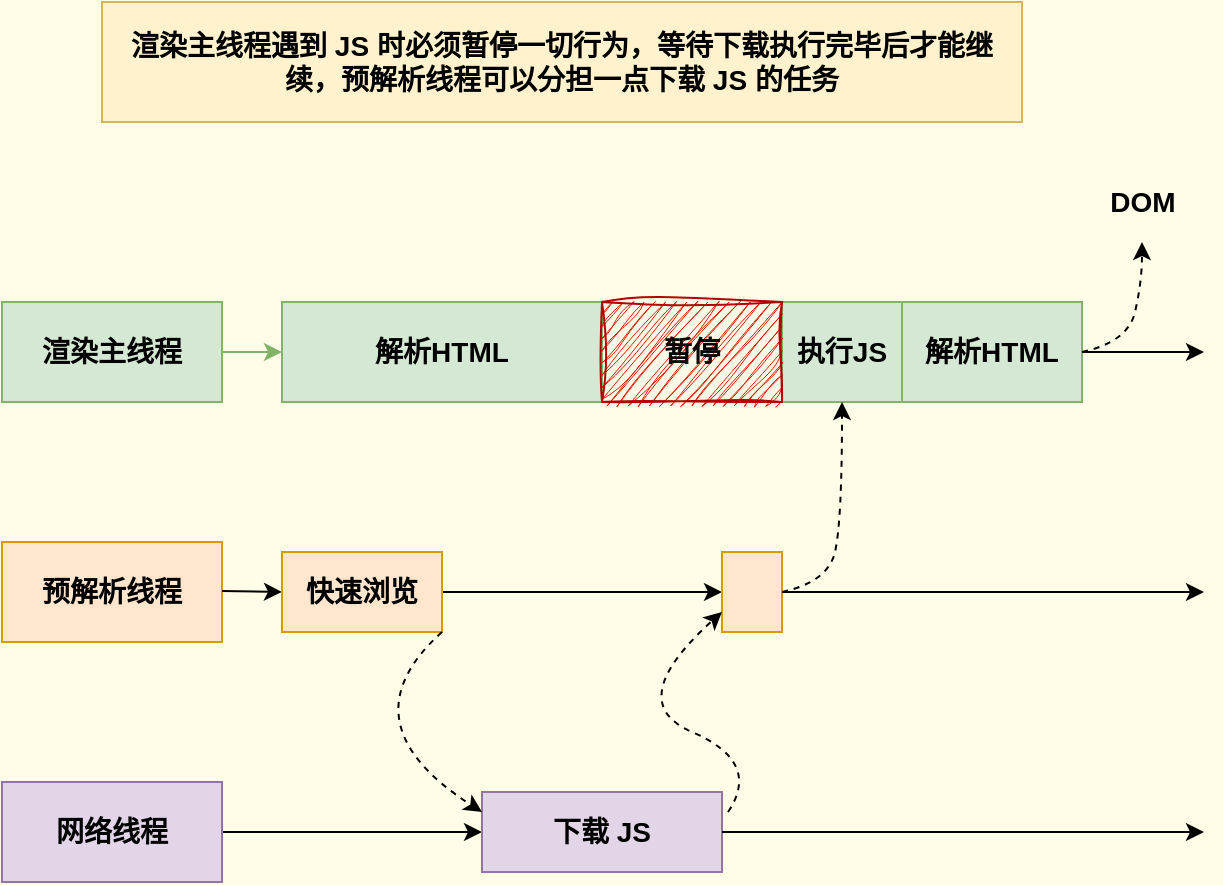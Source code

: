 <mxfile>
    <diagram id="9JbNwREOBWNEtu3ohF-i" name="解析JS">
        <mxGraphModel dx="1201" dy="1019" grid="1" gridSize="10" guides="1" tooltips="1" connect="1" arrows="1" fold="1" page="0" pageScale="1" pageWidth="827" pageHeight="1169" background="#FFFCE8" math="0" shadow="0">
            <root>
                <mxCell id="0"/>
                <mxCell id="1" parent="0"/>
                <mxCell id="eoG4slcDsA9CnZomuMGu-1" value="&lt;span style=&quot;font-size: 14px;&quot;&gt;&lt;b&gt;渲染主线程遇到 JS 时必须暂停一切行为，等待下载执行完毕后才能继续，预解析线程可以分担一点下载 JS 的任务&lt;/b&gt;&lt;/span&gt;" style="text;html=1;align=center;verticalAlign=middle;whiteSpace=wrap;rounded=0;fillColor=#fff2cc;strokeColor=#d6b656;" parent="1" vertex="1">
                    <mxGeometry x="-30" y="-70" width="460" height="60" as="geometry"/>
                </mxCell>
                <mxCell id="eoG4slcDsA9CnZomuMGu-2" value="" style="edgeStyle=none;html=1;fontSize=14;fillColor=#d5e8d4;strokeColor=#82b366;" parent="1" source="eoG4slcDsA9CnZomuMGu-3" edge="1">
                    <mxGeometry relative="1" as="geometry">
                        <mxPoint x="60" y="105" as="targetPoint"/>
                    </mxGeometry>
                </mxCell>
                <mxCell id="eoG4slcDsA9CnZomuMGu-3" value="&lt;font style=&quot;font-size: 14px;&quot;&gt;&lt;b&gt;渲染主线程&lt;/b&gt;&lt;/font&gt;" style="rounded=0;whiteSpace=wrap;html=1;fillColor=#d5e8d4;strokeColor=#82b366;" parent="1" vertex="1">
                    <mxGeometry x="-80" y="80" width="110" height="50" as="geometry"/>
                </mxCell>
                <mxCell id="eoG4slcDsA9CnZomuMGu-4" value="&lt;font style=&quot;font-size: 14px;&quot;&gt;&lt;b&gt;解析HTML&lt;/b&gt;&lt;/font&gt;" style="rounded=0;whiteSpace=wrap;html=1;fillColor=#d5e8d4;strokeColor=#82b366;" parent="1" vertex="1">
                    <mxGeometry x="60" y="80" width="160" height="50" as="geometry"/>
                </mxCell>
                <mxCell id="eoG4slcDsA9CnZomuMGu-5" value="&lt;b&gt;&lt;font style=&quot;font-size: 14px;&quot;&gt;执行JS&lt;/font&gt;&lt;/b&gt;" style="rounded=0;whiteSpace=wrap;html=1;fillColor=#d5e8d4;strokeColor=#82b366;" parent="1" vertex="1">
                    <mxGeometry x="310" y="80" width="60" height="50" as="geometry"/>
                </mxCell>
                <mxCell id="eoG4slcDsA9CnZomuMGu-6" value="&lt;font style=&quot;font-size: 14px;&quot;&gt;&lt;b&gt;解析HTML&lt;/b&gt;&lt;/font&gt;" style="rounded=0;whiteSpace=wrap;html=1;fillColor=#d5e8d4;strokeColor=#82b366;" parent="1" vertex="1">
                    <mxGeometry x="370" y="80" width="90" height="50" as="geometry"/>
                </mxCell>
                <mxCell id="eoG4slcDsA9CnZomuMGu-9" value="" style="curved=1;endArrow=classic;html=1;dashed=1;fontSize=14;entryX=0.5;entryY=1;entryDx=0;entryDy=0;exitX=1;exitY=0.5;exitDx=0;exitDy=0;" parent="1" source="eoG4slcDsA9CnZomuMGu-14" target="eoG4slcDsA9CnZomuMGu-5" edge="1">
                    <mxGeometry width="50" height="50" relative="1" as="geometry">
                        <mxPoint x="400" y="250" as="sourcePoint"/>
                        <mxPoint x="270" y="190" as="targetPoint"/>
                        <Array as="points">
                            <mxPoint x="333" y="220"/>
                            <mxPoint x="340" y="190"/>
                        </Array>
                    </mxGeometry>
                </mxCell>
                <mxCell id="eoG4slcDsA9CnZomuMGu-10" value="&lt;span style=&quot;font-size: 14px;&quot;&gt;&lt;b&gt;预解析线程&lt;/b&gt;&lt;/span&gt;" style="rounded=0;whiteSpace=wrap;html=1;fillColor=#ffe6cc;strokeColor=#d79b00;" parent="1" vertex="1">
                    <mxGeometry x="-80" y="200" width="110" height="50" as="geometry"/>
                </mxCell>
                <mxCell id="eoG4slcDsA9CnZomuMGu-11" value="" style="edgeStyle=none;html=1;fontSize=14;fillColor=#dae8fc;strokeColor=#000000;" parent="1" edge="1">
                    <mxGeometry relative="1" as="geometry">
                        <mxPoint x="30" y="224.5" as="sourcePoint"/>
                        <mxPoint x="60" y="225" as="targetPoint"/>
                    </mxGeometry>
                </mxCell>
                <mxCell id="eoG4slcDsA9CnZomuMGu-12" value="" style="edgeStyle=none;html=1;strokeColor=#000000;fontSize=14;" parent="1" source="eoG4slcDsA9CnZomuMGu-13" target="eoG4slcDsA9CnZomuMGu-14" edge="1">
                    <mxGeometry relative="1" as="geometry"/>
                </mxCell>
                <mxCell id="eoG4slcDsA9CnZomuMGu-13" value="&lt;span style=&quot;font-size: 14px;&quot;&gt;&lt;b&gt;快速浏览&lt;/b&gt;&lt;/span&gt;" style="rounded=0;whiteSpace=wrap;html=1;fillColor=#ffe6cc;strokeColor=#d79b00;" parent="1" vertex="1">
                    <mxGeometry x="60" y="205" width="80" height="40" as="geometry"/>
                </mxCell>
                <mxCell id="eoG4slcDsA9CnZomuMGu-14" value="" style="whiteSpace=wrap;html=1;fillColor=#ffe6cc;strokeColor=#d79b00;rounded=0;" parent="1" vertex="1">
                    <mxGeometry x="280" y="205" width="30" height="40" as="geometry"/>
                </mxCell>
                <mxCell id="eoG4slcDsA9CnZomuMGu-15" value="" style="edgeStyle=none;html=1;strokeColor=#000000;fontSize=14;exitX=1;exitY=0.5;exitDx=0;exitDy=0;" parent="1" source="eoG4slcDsA9CnZomuMGu-14" edge="1">
                    <mxGeometry relative="1" as="geometry">
                        <mxPoint x="320" y="224.5" as="sourcePoint"/>
                        <mxPoint x="521" y="225" as="targetPoint"/>
                    </mxGeometry>
                </mxCell>
                <mxCell id="eoG4slcDsA9CnZomuMGu-16" value="" style="edgeStyle=none;html=1;strokeColor=#000000;fontSize=14;fillColor=#d5e8d4;exitX=1;exitY=0.5;exitDx=0;exitDy=0;" parent="1" source="eoG4slcDsA9CnZomuMGu-6" edge="1">
                    <mxGeometry relative="1" as="geometry">
                        <mxPoint x="510" y="105" as="sourcePoint"/>
                        <mxPoint x="521" y="105" as="targetPoint"/>
                    </mxGeometry>
                </mxCell>
                <mxCell id="eoG4slcDsA9CnZomuMGu-17" value="" style="edgeStyle=none;html=1;strokeColor=#000000;fontSize=14;" parent="1" source="eoG4slcDsA9CnZomuMGu-18" target="eoG4slcDsA9CnZomuMGu-19" edge="1">
                    <mxGeometry relative="1" as="geometry"/>
                </mxCell>
                <mxCell id="eoG4slcDsA9CnZomuMGu-18" value="&lt;span style=&quot;font-size: 14px;&quot;&gt;&lt;b&gt;网络线程&lt;/b&gt;&lt;/span&gt;" style="rounded=0;whiteSpace=wrap;html=1;fillColor=#e1d5e7;strokeColor=#9673a6;" parent="1" vertex="1">
                    <mxGeometry x="-80" y="320" width="110" height="50" as="geometry"/>
                </mxCell>
                <mxCell id="eoG4slcDsA9CnZomuMGu-19" value="&lt;b&gt;&lt;font style=&quot;font-size: 14px;&quot;&gt;下载 JS&lt;/font&gt;&lt;/b&gt;" style="whiteSpace=wrap;html=1;fillColor=#e1d5e7;strokeColor=#9673a6;rounded=0;" parent="1" vertex="1">
                    <mxGeometry x="160" y="325" width="120" height="40" as="geometry"/>
                </mxCell>
                <mxCell id="eoG4slcDsA9CnZomuMGu-20" value="" style="edgeStyle=none;html=1;strokeColor=#000000;fontSize=14;exitX=1;exitY=0.5;exitDx=0;exitDy=0;exitPerimeter=0;" parent="1" source="eoG4slcDsA9CnZomuMGu-19" edge="1">
                    <mxGeometry relative="1" as="geometry">
                        <mxPoint x="290" y="345" as="sourcePoint"/>
                        <mxPoint x="521" y="345" as="targetPoint"/>
                    </mxGeometry>
                </mxCell>
                <mxCell id="eoG4slcDsA9CnZomuMGu-21" value="" style="curved=1;endArrow=classic;html=1;strokeColor=#000000;fontSize=14;entryX=0;entryY=0.25;entryDx=0;entryDy=0;dashed=1;" parent="1" target="eoG4slcDsA9CnZomuMGu-19" edge="1">
                    <mxGeometry width="50" height="50" relative="1" as="geometry">
                        <mxPoint x="140" y="245" as="sourcePoint"/>
                        <mxPoint x="120" y="310" as="targetPoint"/>
                        <Array as="points">
                            <mxPoint x="90" y="290"/>
                        </Array>
                    </mxGeometry>
                </mxCell>
                <mxCell id="eoG4slcDsA9CnZomuMGu-22" value="" style="curved=1;endArrow=classic;html=1;dashed=1;fontSize=14;entryX=0;entryY=0.75;entryDx=0;entryDy=0;exitX=1;exitY=0.5;exitDx=0;exitDy=0;" parent="1" target="eoG4slcDsA9CnZomuMGu-14" edge="1">
                    <mxGeometry width="50" height="50" relative="1" as="geometry">
                        <mxPoint x="283" y="335" as="sourcePoint"/>
                        <mxPoint x="296" y="240" as="targetPoint"/>
                        <Array as="points">
                            <mxPoint x="300" y="310"/>
                            <mxPoint x="230" y="280"/>
                        </Array>
                    </mxGeometry>
                </mxCell>
                <mxCell id="eoG4slcDsA9CnZomuMGu-23" value="&lt;b&gt;&lt;font color=&quot;#000000&quot;&gt;暂停&lt;/font&gt;&lt;/b&gt;" style="rounded=0;whiteSpace=wrap;html=1;fontSize=14;fillStyle=hatch;fillColor=#e51400;strokeColor=#B20000;sketch=1;curveFitting=1;jiggle=2;fontColor=#ffffff;" parent="1" vertex="1">
                    <mxGeometry x="220" y="80" width="90" height="50" as="geometry"/>
                </mxCell>
                <mxCell id="eoG4slcDsA9CnZomuMGu-24" value="" style="curved=1;endArrow=classic;html=1;dashed=1;fontSize=14;exitX=1;exitY=0.5;exitDx=0;exitDy=0;" parent="1" edge="1">
                    <mxGeometry width="50" height="50" relative="1" as="geometry">
                        <mxPoint x="460" y="105" as="sourcePoint"/>
                        <mxPoint x="490" y="50" as="targetPoint"/>
                        <Array as="points">
                            <mxPoint x="483" y="100"/>
                            <mxPoint x="490" y="70"/>
                        </Array>
                    </mxGeometry>
                </mxCell>
                <mxCell id="eoG4slcDsA9CnZomuMGu-25" value="&lt;b&gt;DOM&lt;/b&gt;" style="text;html=1;align=center;verticalAlign=middle;resizable=0;points=[];autosize=1;strokeColor=none;fillColor=none;fontSize=14;fontColor=#000000;" parent="1" vertex="1">
                    <mxGeometry x="460" y="15" width="60" height="30" as="geometry"/>
                </mxCell>
            </root>
        </mxGraphModel>
    </diagram>
    <diagram id="wjyq0NrgDu_gsndZRrZC" name="解析 CSS">
        <mxGraphModel dx="1466" dy="619" grid="1" gridSize="10" guides="1" tooltips="1" connect="1" arrows="1" fold="1" page="0" pageScale="1" pageWidth="827" pageHeight="1169" background="#FFFCE8" math="0" shadow="0">
            <root>
                <mxCell id="0"/>
                <mxCell id="1" parent="0"/>
                <mxCell id="B0wM_cl3FYiWAKKVyQCV-3" value="" style="edgeStyle=none;html=1;strokeColor=#000000;fontSize=14;rounded=1;" parent="1" target="B0wM_cl3FYiWAKKVyQCV-1" edge="1">
                    <mxGeometry relative="1" as="geometry">
                        <mxPoint x="-80" y="185" as="sourcePoint"/>
                    </mxGeometry>
                </mxCell>
                <mxCell id="B0wM_cl3FYiWAKKVyQCV-5" value="" style="edgeStyle=none;html=1;strokeColor=#000000;fontSize=14;rounded=1;entryX=0;entryY=0.5;entryDx=0;entryDy=0;" parent="1" source="B0wM_cl3FYiWAKKVyQCV-1" target="B0wM_cl3FYiWAKKVyQCV-8" edge="1">
                    <mxGeometry relative="1" as="geometry">
                        <mxPoint x="200" y="185" as="targetPoint"/>
                    </mxGeometry>
                </mxCell>
                <mxCell id="B0wM_cl3FYiWAKKVyQCV-1" value="&lt;b&gt;解析 CSS&lt;/b&gt;" style="rounded=1;whiteSpace=wrap;html=1;fontSize=14;fillColor=#f8cecc;strokeColor=#b85450;" parent="1" vertex="1">
                    <mxGeometry y="160" width="120" height="50" as="geometry"/>
                </mxCell>
                <mxCell id="B0wM_cl3FYiWAKKVyQCV-8" value="" style="rounded=0;whiteSpace=wrap;html=1;glass=0;shadow=0;fillColor=none;" parent="1" vertex="1">
                    <mxGeometry x="220" y="40" width="500" height="290" as="geometry"/>
                </mxCell>
                <mxCell id="B0wM_cl3FYiWAKKVyQCV-11" value="" style="edgeStyle=none;html=1;" parent="1" source="B0wM_cl3FYiWAKKVyQCV-9" edge="1">
                    <mxGeometry relative="1" as="geometry">
                        <mxPoint x="440" y="100" as="targetPoint"/>
                    </mxGeometry>
                </mxCell>
                <mxCell id="B0wM_cl3FYiWAKKVyQCV-9" value="&lt;b&gt;StyleSheeList&lt;/b&gt;" style="rounded=1;whiteSpace=wrap;html=1;fillColor=#f8cecc;strokeColor=#b85450;" parent="1" vertex="1">
                    <mxGeometry x="380" y="50" width="120" height="30" as="geometry"/>
                </mxCell>
                <mxCell id="B0wM_cl3FYiWAKKVyQCV-12" value="&lt;b&gt;CSSStyleSheet&lt;/b&gt;" style="rounded=1;whiteSpace=wrap;html=1;fillColor=#dae8fc;strokeColor=#6c8ebf;" parent="1" vertex="1">
                    <mxGeometry x="390" y="100" width="100" height="30" as="geometry"/>
                </mxCell>
                <mxCell id="B0wM_cl3FYiWAKKVyQCV-13" value="" style="shape=curlyBracket;whiteSpace=wrap;html=1;rounded=1;labelPosition=left;verticalLabelPosition=middle;align=right;verticalAlign=middle;shadow=0;glass=0;direction=south;" parent="1" vertex="1">
                    <mxGeometry x="330" y="130" width="220" height="30" as="geometry"/>
                </mxCell>
                <mxCell id="B0wM_cl3FYiWAKKVyQCV-14" value="&lt;b&gt;CSSStyleRule&lt;/b&gt;" style="rounded=1;whiteSpace=wrap;html=1;fillColor=#dae8fc;strokeColor=#6c8ebf;" parent="1" vertex="1">
                    <mxGeometry x="280" y="160" width="100" height="30" as="geometry"/>
                </mxCell>
                <mxCell id="B0wM_cl3FYiWAKKVyQCV-15" value="&lt;b style=&quot;border-color: var(--border-color);&quot;&gt;CSSStyleRule&lt;/b&gt;" style="rounded=1;whiteSpace=wrap;html=1;fillColor=#dae8fc;strokeColor=#6c8ebf;" parent="1" vertex="1">
                    <mxGeometry x="500" y="160" width="100" height="30" as="geometry"/>
                </mxCell>
                <mxCell id="B0wM_cl3FYiWAKKVyQCV-17" value="" style="shape=curlyBracket;whiteSpace=wrap;html=1;rounded=1;labelPosition=left;verticalLabelPosition=middle;align=right;verticalAlign=middle;shadow=0;glass=0;direction=south;size=0.5;" parent="1" vertex="1">
                    <mxGeometry x="280" y="190" width="100" height="30" as="geometry"/>
                </mxCell>
                <mxCell id="B0wM_cl3FYiWAKKVyQCV-18" value="&lt;b&gt;body h1&lt;/b&gt;" style="rounded=1;whiteSpace=wrap;html=1;fillColor=#dae8fc;strokeColor=#6c8ebf;" parent="1" vertex="1">
                    <mxGeometry x="240" y="220" width="80" height="30" as="geometry"/>
                </mxCell>
                <mxCell id="B0wM_cl3FYiWAKKVyQCV-19" value="&lt;b&gt;style&lt;/b&gt;" style="rounded=1;whiteSpace=wrap;html=1;fillColor=#dae8fc;strokeColor=#6c8ebf;" parent="1" vertex="1">
                    <mxGeometry x="340" y="220" width="80" height="30" as="geometry"/>
                </mxCell>
                <mxCell id="B0wM_cl3FYiWAKKVyQCV-23" value="" style="shape=curlyBracket;whiteSpace=wrap;html=1;rounded=1;labelPosition=left;verticalLabelPosition=middle;align=right;verticalAlign=middle;shadow=0;glass=0;direction=south;size=0.5;" parent="1" vertex="1">
                    <mxGeometry x="330" y="250" width="100" height="30" as="geometry"/>
                </mxCell>
                <mxCell id="B0wM_cl3FYiWAKKVyQCV-24" value="&lt;b&gt;color: red&lt;/b&gt;" style="rounded=1;whiteSpace=wrap;html=1;fillColor=#dae8fc;strokeColor=#6c8ebf;" parent="1" vertex="1">
                    <mxGeometry x="290" y="280" width="80" height="30" as="geometry"/>
                </mxCell>
                <mxCell id="B0wM_cl3FYiWAKKVyQCV-25" value="&lt;b&gt;font-size: 16px&lt;/b&gt;" style="rounded=1;whiteSpace=wrap;html=1;fillColor=#dae8fc;strokeColor=#6c8ebf;" parent="1" vertex="1">
                    <mxGeometry x="380" y="280" width="100" height="30" as="geometry"/>
                </mxCell>
                <mxCell id="B0wM_cl3FYiWAKKVyQCV-26" value="" style="shape=curlyBracket;whiteSpace=wrap;html=1;rounded=1;labelPosition=left;verticalLabelPosition=middle;align=right;verticalAlign=middle;shadow=0;glass=0;direction=south;size=0.5;" parent="1" vertex="1">
                    <mxGeometry x="500" y="190" width="100" height="30" as="geometry"/>
                </mxCell>
                <mxCell id="B0wM_cl3FYiWAKKVyQCV-27" value="&lt;b&gt;div p&lt;/b&gt;" style="rounded=1;whiteSpace=wrap;html=1;fillColor=#dae8fc;strokeColor=#6c8ebf;" parent="1" vertex="1">
                    <mxGeometry x="460" y="220" width="80" height="30" as="geometry"/>
                </mxCell>
                <mxCell id="B0wM_cl3FYiWAKKVyQCV-28" value="&lt;b&gt;style&lt;/b&gt;" style="rounded=1;whiteSpace=wrap;html=1;fillColor=#dae8fc;strokeColor=#6c8ebf;" parent="1" vertex="1">
                    <mxGeometry x="560" y="220" width="80" height="30" as="geometry"/>
                </mxCell>
                <mxCell id="B0wM_cl3FYiWAKKVyQCV-29" value="" style="shape=curlyBracket;whiteSpace=wrap;html=1;rounded=1;labelPosition=left;verticalLabelPosition=middle;align=right;verticalAlign=middle;shadow=0;glass=0;direction=south;size=0.5;" parent="1" vertex="1">
                    <mxGeometry x="550" y="250" width="100" height="30" as="geometry"/>
                </mxCell>
                <mxCell id="B0wM_cl3FYiWAKKVyQCV-30" value="&lt;b&gt;margin:10px&lt;/b&gt;" style="rounded=1;whiteSpace=wrap;html=1;fillColor=#dae8fc;strokeColor=#6c8ebf;" parent="1" vertex="1">
                    <mxGeometry x="510" y="280" width="80" height="30" as="geometry"/>
                </mxCell>
                <mxCell id="B0wM_cl3FYiWAKKVyQCV-31" value="&lt;b&gt;color: blue&lt;/b&gt;" style="rounded=1;whiteSpace=wrap;html=1;fillColor=#dae8fc;strokeColor=#6c8ebf;" parent="1" vertex="1">
                    <mxGeometry x="610" y="280" width="70" height="30" as="geometry"/>
                </mxCell>
            </root>
        </mxGraphModel>
    </diagram>
    <diagram id="dxHGB7UZom_WNf6ipT3e" name="预解析">
        <mxGraphModel dx="1066" dy="619" grid="0" gridSize="10" guides="1" tooltips="1" connect="1" arrows="1" fold="1" page="0" pageScale="1" pageWidth="827" pageHeight="1169" background="#FFFCE8" math="0" shadow="0">
            <root>
                <mxCell id="0"/>
                <mxCell id="1" parent="0"/>
                <mxCell id="Z0Q5QwWWg2sp_ofVAZnb-1" value="&lt;b&gt;&lt;font style=&quot;font-size: 14px;&quot;&gt;为了提高解析效率，浏览器会启动一个预解析器率先下载和解析 CSS&amp;nbsp;&lt;/font&gt;&lt;/b&gt;" style="text;html=1;align=center;verticalAlign=middle;whiteSpace=wrap;rounded=0;fillColor=#fff2cc;strokeColor=#d6b656;" parent="1" vertex="1">
                    <mxGeometry x="169" y="90" width="460" height="30" as="geometry"/>
                </mxCell>
                <mxCell id="Z0Q5QwWWg2sp_ofVAZnb-4" value="" style="edgeStyle=none;html=1;fontSize=14;fillColor=#d5e8d4;strokeColor=#82b366;" parent="1" source="Z0Q5QwWWg2sp_ofVAZnb-2" edge="1">
                    <mxGeometry relative="1" as="geometry">
                        <mxPoint x="259" y="235" as="targetPoint"/>
                    </mxGeometry>
                </mxCell>
                <mxCell id="Z0Q5QwWWg2sp_ofVAZnb-2" value="&lt;font style=&quot;font-size: 14px;&quot;&gt;&lt;b&gt;渲染主线程&lt;/b&gt;&lt;/font&gt;" style="rounded=0;whiteSpace=wrap;html=1;fillColor=#d5e8d4;strokeColor=#82b366;" parent="1" vertex="1">
                    <mxGeometry x="119" y="210" width="110" height="50" as="geometry"/>
                </mxCell>
                <mxCell id="Z0Q5QwWWg2sp_ofVAZnb-5" value="&lt;font style=&quot;font-size: 14px;&quot;&gt;&lt;b&gt;解析HTML&lt;/b&gt;&lt;/font&gt;" style="rounded=0;whiteSpace=wrap;html=1;fillColor=#d5e8d4;strokeColor=#82b366;" parent="1" vertex="1">
                    <mxGeometry x="259" y="210" width="260" height="50" as="geometry"/>
                </mxCell>
                <mxCell id="Z0Q5QwWWg2sp_ofVAZnb-7" value="" style="rounded=0;whiteSpace=wrap;html=1;fillColor=#d5e8d4;strokeColor=#82b366;" parent="1" vertex="1">
                    <mxGeometry x="519" y="210" width="26" height="50" as="geometry"/>
                </mxCell>
                <mxCell id="Z0Q5QwWWg2sp_ofVAZnb-11" value="&lt;font style=&quot;font-size: 14px;&quot;&gt;&lt;b&gt;解析HTML&lt;/b&gt;&lt;/font&gt;" style="rounded=0;whiteSpace=wrap;html=1;fillColor=#d5e8d4;strokeColor=#82b366;" parent="1" vertex="1">
                    <mxGeometry x="545" y="210" width="100" height="50" as="geometry"/>
                </mxCell>
                <mxCell id="Z0Q5QwWWg2sp_ofVAZnb-12" value="" style="endArrow=classic;html=1;fontSize=14;dashed=1;entryX=0.5;entryY=1;entryDx=0;entryDy=0;exitX=0.5;exitY=0;exitDx=0;exitDy=0;fillColor=#d5e8d4;strokeColor=#000000;" parent="1" source="Z0Q5QwWWg2sp_ofVAZnb-7" target="Z0Q5QwWWg2sp_ofVAZnb-13" edge="1">
                    <mxGeometry width="50" height="50" relative="1" as="geometry">
                        <mxPoint x="446" y="210" as="sourcePoint"/>
                        <mxPoint x="449" y="170" as="targetPoint"/>
                    </mxGeometry>
                </mxCell>
                <mxCell id="Z0Q5QwWWg2sp_ofVAZnb-13" value="&lt;b&gt;CSSOM&lt;/b&gt;" style="text;html=1;strokeColor=none;fillColor=none;align=center;verticalAlign=middle;whiteSpace=wrap;rounded=0;fontSize=14;" parent="1" vertex="1">
                    <mxGeometry x="502" y="150" width="60" height="30" as="geometry"/>
                </mxCell>
                <mxCell id="Z0Q5QwWWg2sp_ofVAZnb-14" value="" style="curved=1;endArrow=classic;html=1;dashed=1;fontSize=14;entryX=0.5;entryY=1;entryDx=0;entryDy=0;exitX=1;exitY=0.5;exitDx=0;exitDy=0;" parent="1" source="Z0Q5QwWWg2sp_ofVAZnb-20" target="Z0Q5QwWWg2sp_ofVAZnb-7" edge="1">
                    <mxGeometry width="50" height="50" relative="1" as="geometry">
                        <mxPoint x="599" y="380" as="sourcePoint"/>
                        <mxPoint x="469" y="320" as="targetPoint"/>
                        <Array as="points">
                            <mxPoint x="532" y="350"/>
                            <mxPoint x="539" y="320"/>
                        </Array>
                    </mxGeometry>
                </mxCell>
                <mxCell id="Z0Q5QwWWg2sp_ofVAZnb-15" value="&lt;span style=&quot;font-size: 14px;&quot;&gt;&lt;b&gt;预解析线程&lt;/b&gt;&lt;/span&gt;" style="rounded=0;whiteSpace=wrap;html=1;fillColor=#ffe6cc;strokeColor=#d79b00;" parent="1" vertex="1">
                    <mxGeometry x="119" y="330" width="110" height="50" as="geometry"/>
                </mxCell>
                <mxCell id="Z0Q5QwWWg2sp_ofVAZnb-16" value="" style="edgeStyle=none;html=1;fontSize=14;fillColor=#dae8fc;strokeColor=#000000;" parent="1" edge="1">
                    <mxGeometry relative="1" as="geometry">
                        <mxPoint x="229" y="354.5" as="sourcePoint"/>
                        <mxPoint x="259" y="355" as="targetPoint"/>
                    </mxGeometry>
                </mxCell>
                <mxCell id="Z0Q5QwWWg2sp_ofVAZnb-21" value="" style="edgeStyle=none;html=1;strokeColor=#000000;fontSize=14;" parent="1" source="Z0Q5QwWWg2sp_ofVAZnb-17" target="Z0Q5QwWWg2sp_ofVAZnb-20" edge="1">
                    <mxGeometry relative="1" as="geometry"/>
                </mxCell>
                <mxCell id="Z0Q5QwWWg2sp_ofVAZnb-17" value="&lt;span style=&quot;font-size: 14px;&quot;&gt;&lt;b&gt;快速浏览&lt;/b&gt;&lt;/span&gt;" style="rounded=0;whiteSpace=wrap;html=1;fillColor=#ffe6cc;strokeColor=#d79b00;" parent="1" vertex="1">
                    <mxGeometry x="259" y="335" width="80" height="40" as="geometry"/>
                </mxCell>
                <mxCell id="Z0Q5QwWWg2sp_ofVAZnb-20" value="&lt;b&gt;&lt;font style=&quot;font-size: 14px;&quot;&gt;解析&lt;/font&gt;&lt;/b&gt;" style="whiteSpace=wrap;html=1;fillColor=#ffe6cc;strokeColor=#d79b00;rounded=0;" parent="1" vertex="1">
                    <mxGeometry x="449" y="335" width="70" height="40" as="geometry"/>
                </mxCell>
                <mxCell id="Z0Q5QwWWg2sp_ofVAZnb-22" value="" style="edgeStyle=none;html=1;strokeColor=#000000;fontSize=14;" parent="1" edge="1">
                    <mxGeometry relative="1" as="geometry">
                        <mxPoint x="519" y="354.5" as="sourcePoint"/>
                        <mxPoint x="720" y="355" as="targetPoint"/>
                    </mxGeometry>
                </mxCell>
                <mxCell id="Z0Q5QwWWg2sp_ofVAZnb-23" value="" style="edgeStyle=none;html=1;strokeColor=#000000;fontSize=14;fillColor=#d5e8d4;" parent="1" edge="1">
                    <mxGeometry relative="1" as="geometry">
                        <mxPoint x="645" y="234.5" as="sourcePoint"/>
                        <mxPoint x="720" y="235" as="targetPoint"/>
                    </mxGeometry>
                </mxCell>
                <mxCell id="Z0Q5QwWWg2sp_ofVAZnb-27" value="" style="edgeStyle=none;html=1;strokeColor=#000000;fontSize=14;" parent="1" source="Z0Q5QwWWg2sp_ofVAZnb-24" target="Z0Q5QwWWg2sp_ofVAZnb-26" edge="1">
                    <mxGeometry relative="1" as="geometry"/>
                </mxCell>
                <mxCell id="Z0Q5QwWWg2sp_ofVAZnb-24" value="&lt;span style=&quot;font-size: 14px;&quot;&gt;&lt;b&gt;网络线程&lt;/b&gt;&lt;/span&gt;" style="rounded=0;whiteSpace=wrap;html=1;fillColor=#e1d5e7;strokeColor=#9673a6;" parent="1" vertex="1">
                    <mxGeometry x="119" y="450" width="110" height="50" as="geometry"/>
                </mxCell>
                <mxCell id="Z0Q5QwWWg2sp_ofVAZnb-26" value="&lt;b&gt;下载 CSS&lt;/b&gt;" style="whiteSpace=wrap;html=1;fillColor=#e1d5e7;strokeColor=#9673a6;rounded=0;" parent="1" vertex="1">
                    <mxGeometry x="359" y="455" width="120" height="40" as="geometry"/>
                </mxCell>
                <mxCell id="Z0Q5QwWWg2sp_ofVAZnb-28" value="" style="edgeStyle=none;html=1;strokeColor=#000000;fontSize=14;exitX=1;exitY=0.5;exitDx=0;exitDy=0;exitPerimeter=0;" parent="1" source="Z0Q5QwWWg2sp_ofVAZnb-26" edge="1">
                    <mxGeometry relative="1" as="geometry">
                        <mxPoint x="489" y="475" as="sourcePoint"/>
                        <mxPoint x="720" y="475" as="targetPoint"/>
                    </mxGeometry>
                </mxCell>
                <mxCell id="Z0Q5QwWWg2sp_ofVAZnb-30" value="" style="curved=1;endArrow=classic;html=1;strokeColor=#000000;fontSize=14;entryX=0;entryY=0.25;entryDx=0;entryDy=0;dashed=1;" parent="1" target="Z0Q5QwWWg2sp_ofVAZnb-26" edge="1">
                    <mxGeometry width="50" height="50" relative="1" as="geometry">
                        <mxPoint x="339" y="375" as="sourcePoint"/>
                        <mxPoint x="319" y="440" as="targetPoint"/>
                        <Array as="points">
                            <mxPoint x="289" y="420"/>
                        </Array>
                    </mxGeometry>
                </mxCell>
                <mxCell id="Z0Q5QwWWg2sp_ofVAZnb-31" value="" style="curved=1;endArrow=classic;html=1;dashed=1;fontSize=14;entryX=0;entryY=0.75;entryDx=0;entryDy=0;exitX=1;exitY=0.5;exitDx=0;exitDy=0;" parent="1" target="Z0Q5QwWWg2sp_ofVAZnb-20" edge="1">
                    <mxGeometry width="50" height="50" relative="1" as="geometry">
                        <mxPoint x="482" y="465" as="sourcePoint"/>
                        <mxPoint x="495" y="370" as="targetPoint"/>
                        <Array as="points">
                            <mxPoint x="499" y="440"/>
                            <mxPoint x="429" y="410"/>
                        </Array>
                    </mxGeometry>
                </mxCell>
            </root>
        </mxGraphModel>
    </diagram>
    <diagram id="9KiFILDe6Ry8OkwIotYV" name="解析 HTML">
        <mxGraphModel dx="1466" dy="1019" grid="0" gridSize="10" guides="1" tooltips="1" connect="1" arrows="1" fold="1" page="0" pageScale="1" pageWidth="827" pageHeight="1169" background="#fffce8" math="0" shadow="0">
            <root>
                <mxCell id="0"/>
                <mxCell id="1" parent="0"/>
                <mxCell id="4" value="" style="edgeStyle=none;html=1;fontSize=14;" parent="1" source="2" target="3" edge="1">
                    <mxGeometry relative="1" as="geometry"/>
                </mxCell>
                <mxCell id="2" value="&lt;font style=&quot;font-size: 14px;&quot;&gt;字节数据&lt;/font&gt;" style="rounded=1;whiteSpace=wrap;html=1;fillColor=#1ba1e2;strokeColor=#006EAF;fontColor=#ffffff;" parent="1" vertex="1">
                    <mxGeometry x="-280" y="-80" width="120" height="50" as="geometry"/>
                </mxCell>
                <mxCell id="6" value="" style="edgeStyle=none;html=1;fontSize=14;" parent="1" source="3" target="5" edge="1">
                    <mxGeometry relative="1" as="geometry"/>
                </mxCell>
                <mxCell id="3" value="&lt;span style=&quot;font-size: 14px;&quot;&gt;字符串&lt;/span&gt;" style="rounded=1;whiteSpace=wrap;html=1;fillColor=#1ba1e2;strokeColor=#006EAF;fontColor=#ffffff;" parent="1" vertex="1">
                    <mxGeometry x="-80" y="-80" width="120" height="50" as="geometry"/>
                </mxCell>
                <mxCell id="8" value="" style="edgeStyle=none;html=1;fontSize=14;" parent="1" source="5" target="7" edge="1">
                    <mxGeometry relative="1" as="geometry"/>
                </mxCell>
                <mxCell id="5" value="&lt;font style=&quot;font-size: 14px;&quot;&gt;字符串标记&lt;/font&gt;" style="rounded=1;whiteSpace=wrap;html=1;fillColor=#1ba1e2;strokeColor=#006EAF;fontColor=#ffffff;" parent="1" vertex="1">
                    <mxGeometry x="120" y="-80" width="120" height="50" as="geometry"/>
                </mxCell>
                <mxCell id="10" value="" style="edgeStyle=none;html=1;fontSize=14;" parent="1" source="7" target="9" edge="1">
                    <mxGeometry relative="1" as="geometry"/>
                </mxCell>
                <mxCell id="7" value="&lt;font style=&quot;font-size: 14px;&quot;&gt;Node&lt;/font&gt;" style="rounded=1;whiteSpace=wrap;html=1;fillColor=#1ba1e2;strokeColor=#006EAF;fontColor=#ffffff;" parent="1" vertex="1">
                    <mxGeometry x="320" y="-80" width="120" height="50" as="geometry"/>
                </mxCell>
                <mxCell id="9" value="&lt;font style=&quot;font-size: 14px;&quot;&gt;DOM tree&lt;/font&gt;" style="rounded=1;whiteSpace=wrap;html=1;fillColor=#1ba1e2;strokeColor=#006EAF;fontColor=#ffffff;" parent="1" vertex="1">
                    <mxGeometry x="520" y="-80" width="120" height="50" as="geometry"/>
                </mxCell>
                <mxCell id="11" value="&lt;font style=&quot;font-size: 12px;&quot;&gt;标记化&lt;/font&gt;" style="text;html=1;align=center;verticalAlign=middle;resizable=0;points=[];autosize=1;strokeColor=none;fillColor=none;fontSize=14;" parent="1" vertex="1">
                    <mxGeometry x="50" y="-85" width="60" height="30" as="geometry"/>
                </mxCell>
                <mxCell id="13" value="分析出dom节点" style="text;html=1;strokeColor=none;fillColor=none;align=center;verticalAlign=middle;whiteSpace=wrap;rounded=0;fontSize=12;" parent="1" vertex="1">
                    <mxGeometry x="335" y="-30" width="90" height="30" as="geometry"/>
                </mxCell>
                <mxCell id="14" value="构建dom树节点" style="text;html=1;strokeColor=none;fillColor=none;align=center;verticalAlign=middle;whiteSpace=wrap;rounded=0;fontSize=12;" parent="1" vertex="1">
                    <mxGeometry x="535" y="-30" width="90" height="30" as="geometry"/>
                </mxCell>
                <mxCell id="21" value="" style="edgeStyle=none;html=1;fontSize=12;" parent="1" source="15" target="16" edge="1">
                    <mxGeometry relative="1" as="geometry"/>
                </mxCell>
                <mxCell id="15" value="0101001111" style="ellipse;shape=cloud;whiteSpace=wrap;html=1;fontSize=12;fillColor=#6a00ff;fontColor=#ffffff;strokeColor=#3700CC;" parent="1" vertex="1">
                    <mxGeometry x="-280" y="40" width="120" height="80" as="geometry"/>
                </mxCell>
                <mxCell id="18" value="" style="edgeStyle=none;html=1;fontSize=12;" parent="1" source="16" target="17" edge="1">
                    <mxGeometry relative="1" as="geometry"/>
                </mxCell>
                <mxCell id="16" value="&quot;&amp;lt;a&amp;gt;123&amp;lt;/a&amp;gt;&quot;" style="ellipse;shape=cloud;whiteSpace=wrap;html=1;fontSize=12;fillColor=#6a00ff;fontColor=#ffffff;strokeColor=#3700CC;" parent="1" vertex="1">
                    <mxGeometry x="-80" y="40" width="120" height="80" as="geometry"/>
                </mxCell>
                <mxCell id="17" value="&quot;&amp;lt;a&amp;gt;&quot;&lt;br&gt;&quot;123&quot;&lt;br&gt;&quot;&amp;lt;/a&amp;gt;&quot;" style="ellipse;shape=cloud;whiteSpace=wrap;html=1;fontSize=12;fillColor=#6a00ff;fontColor=#ffffff;strokeColor=#3700CC;" parent="1" vertex="1">
                    <mxGeometry x="120" y="40" width="120" height="80" as="geometry"/>
                </mxCell>
                <mxCell id="26" value="将整个字符串进行拆解标记" style="text;html=1;strokeColor=none;fillColor=none;align=center;verticalAlign=middle;whiteSpace=wrap;rounded=0;fontSize=12;" parent="1" vertex="1">
                    <mxGeometry y="113" width="160" height="30" as="geometry"/>
                </mxCell>
            </root>
        </mxGraphModel>
    </diagram>
    <diagram id="i5C8sEpddN3Gma-2cMwW" name="样式计算">
        <mxGraphModel dx="1066" dy="619" grid="0" gridSize="10" guides="1" tooltips="1" connect="1" arrows="1" fold="1" page="0" pageScale="1" pageWidth="827" pageHeight="1169" background="#FFFCE8" math="0" shadow="0">
            <root>
                <mxCell id="0"/>
                <mxCell id="1" parent="0"/>
                <mxCell id="n4A5OazmERKxqHUJLXXv-1" value="html" style="ellipse;whiteSpace=wrap;html=1;fillStyle=auto;fontSize=14;fontColor=#ffffff;fillColor=#1ba1e2;strokeColor=#006EAF;" parent="1" vertex="1">
                    <mxGeometry x="200" y="40" width="80" height="50" as="geometry"/>
                </mxCell>
                <mxCell id="n4A5OazmERKxqHUJLXXv-10" value="" style="edgeStyle=none;html=1;fontSize=14;fontColor=#000000;" parent="1" source="n4A5OazmERKxqHUJLXXv-2" target="n4A5OazmERKxqHUJLXXv-9" edge="1">
                    <mxGeometry relative="1" as="geometry"/>
                </mxCell>
                <mxCell id="n4A5OazmERKxqHUJLXXv-2" value="head" style="ellipse;whiteSpace=wrap;html=1;fillStyle=auto;fontSize=14;fontColor=#ffffff;fillColor=#6a00ff;strokeColor=#3700CC;" parent="1" vertex="1">
                    <mxGeometry x="80" y="120" width="80" height="50" as="geometry"/>
                </mxCell>
                <mxCell id="n4A5OazmERKxqHUJLXXv-3" value="" style="endArrow=classic;html=1;fontSize=14;fontColor=#000000;exitX=0;exitY=1;exitDx=0;exitDy=0;entryX=1;entryY=0;entryDx=0;entryDy=0;" parent="1" source="n4A5OazmERKxqHUJLXXv-1" target="n4A5OazmERKxqHUJLXXv-2" edge="1">
                    <mxGeometry width="50" height="50" relative="1" as="geometry">
                        <mxPoint x="250" y="250" as="sourcePoint"/>
                        <mxPoint x="140" y="220" as="targetPoint"/>
                    </mxGeometry>
                </mxCell>
                <mxCell id="n4A5OazmERKxqHUJLXXv-4" value="body" style="ellipse;whiteSpace=wrap;html=1;fillStyle=auto;fontSize=14;fontColor=#ffffff;fillColor=#6a00ff;strokeColor=#3700CC;" parent="1" vertex="1">
                    <mxGeometry x="320" y="120" width="80" height="50" as="geometry"/>
                </mxCell>
                <mxCell id="n4A5OazmERKxqHUJLXXv-5" value="" style="endArrow=classic;html=1;fontSize=14;fontColor=#000000;exitX=1;exitY=1;exitDx=0;exitDy=0;entryX=0.256;entryY=0.067;entryDx=0;entryDy=0;entryPerimeter=0;" parent="1" source="n4A5OazmERKxqHUJLXXv-1" target="n4A5OazmERKxqHUJLXXv-4" edge="1">
                    <mxGeometry width="50" height="50" relative="1" as="geometry">
                        <mxPoint x="451.716" y="82.678" as="sourcePoint"/>
                        <mxPoint x="380" y="220" as="targetPoint"/>
                    </mxGeometry>
                </mxCell>
                <mxCell id="n4A5OazmERKxqHUJLXXv-6" value="" style="endArrow=classic;html=1;fontSize=14;fontColor=#000000;exitX=0.288;exitY=1;exitDx=0;exitDy=0;exitPerimeter=0;" parent="1" source="n4A5OazmERKxqHUJLXXv-2" edge="1">
                    <mxGeometry width="50" height="50" relative="1" as="geometry">
                        <mxPoint x="90" y="160" as="sourcePoint"/>
                        <mxPoint x="50" y="220" as="targetPoint"/>
                    </mxGeometry>
                </mxCell>
                <mxCell id="n4A5OazmERKxqHUJLXXv-7" value="meta" style="ellipse;whiteSpace=wrap;html=1;fillStyle=auto;fontSize=14;fontColor=#ffffff;fillColor=#1ba1e2;strokeColor=#006EAF;" parent="1" vertex="1">
                    <mxGeometry x="10" y="220" width="80" height="50" as="geometry"/>
                </mxCell>
                <mxCell id="n4A5OazmERKxqHUJLXXv-9" value="link" style="ellipse;whiteSpace=wrap;html=1;fillStyle=auto;fontSize=14;fontColor=#ffffff;fillColor=#1ba1e2;strokeColor=#006EAF;" parent="1" vertex="1">
                    <mxGeometry x="110" y="220" width="80" height="50" as="geometry"/>
                </mxCell>
                <mxCell id="n4A5OazmERKxqHUJLXXv-15" value="" style="edgeStyle=none;html=1;fontSize=14;fontColor=#000000;" parent="1" target="n4A5OazmERKxqHUJLXXv-18" edge="1">
                    <mxGeometry relative="1" as="geometry">
                        <mxPoint x="375.807" y="169.995" as="sourcePoint"/>
                    </mxGeometry>
                </mxCell>
                <mxCell id="n4A5OazmERKxqHUJLXXv-16" value="" style="endArrow=classic;html=1;fontSize=14;fontColor=#000000;exitX=0.288;exitY=1;exitDx=0;exitDy=0;exitPerimeter=0;entryX=0.5;entryY=0;entryDx=0;entryDy=0;" parent="1" target="n4A5OazmERKxqHUJLXXv-17" edge="1">
                    <mxGeometry width="50" height="50" relative="1" as="geometry">
                        <mxPoint x="343.04" y="172.03" as="sourcePoint"/>
                        <mxPoint x="290" y="222.03" as="targetPoint"/>
                    </mxGeometry>
                </mxCell>
                <mxCell id="n4A5OazmERKxqHUJLXXv-17" value="p" style="ellipse;whiteSpace=wrap;html=1;fillStyle=auto;fontSize=14;fontColor=#ffffff;fillColor=#FF3333;strokeColor=#A50040;" parent="1" vertex="1">
                    <mxGeometry x="260" y="220" width="80" height="50" as="geometry"/>
                </mxCell>
                <mxCell id="n4A5OazmERKxqHUJLXXv-18" value="div" style="ellipse;whiteSpace=wrap;html=1;fillStyle=auto;fontSize=14;fontColor=#ffffff;fillColor=#00CCCC;strokeColor=#6F0000;" parent="1" vertex="1">
                    <mxGeometry x="390" y="222.03" width="80" height="50" as="geometry"/>
                </mxCell>
                <mxCell id="n4A5OazmERKxqHUJLXXv-19" value="font-size:16px" style="ellipse;shape=cloud;whiteSpace=wrap;html=1;sketch=0;fillStyle=auto;fontSize=14;fillColor=#ffff88;strokeColor=#36393d;" parent="1" vertex="1">
                    <mxGeometry x="450" y="70" width="150" height="80" as="geometry"/>
                </mxCell>
                <mxCell id="n4A5OazmERKxqHUJLXXv-20" value="" style="endArrow=classic;html=1;fontSize=14;fontColor=#000000;entryX=0.109;entryY=0.688;entryDx=0;entryDy=0;entryPerimeter=0;" parent="1" target="n4A5OazmERKxqHUJLXXv-19" edge="1">
                    <mxGeometry width="50" height="50" relative="1" as="geometry">
                        <mxPoint x="400" y="140" as="sourcePoint"/>
                        <mxPoint x="450" y="90" as="targetPoint"/>
                    </mxGeometry>
                </mxCell>
                <mxCell id="n4A5OazmERKxqHUJLXXv-22" value="width:200px&lt;br&gt;height:100px" style="ellipse;shape=cloud;whiteSpace=wrap;html=1;sketch=0;fillStyle=auto;fontSize=14;fillColor=#ffff88;strokeColor=#36393d;" parent="1" vertex="1">
                    <mxGeometry x="520" y="170" width="150" height="80" as="geometry"/>
                </mxCell>
                <mxCell id="n4A5OazmERKxqHUJLXXv-23" value="" style="endArrow=classic;html=1;fontSize=14;fontColor=#000000;entryX=0.109;entryY=0.688;entryDx=0;entryDy=0;entryPerimeter=0;" parent="1" target="n4A5OazmERKxqHUJLXXv-22" edge="1">
                    <mxGeometry width="50" height="50" relative="1" as="geometry">
                        <mxPoint x="470" y="240" as="sourcePoint"/>
                        <mxPoint x="520" y="190" as="targetPoint"/>
                    </mxGeometry>
                </mxCell>
                <mxCell id="n4A5OazmERKxqHUJLXXv-24" value="" style="endArrow=classic;html=1;fontSize=14;fontColor=#000000;exitX=0.34;exitY=0.96;exitDx=0;exitDy=0;exitPerimeter=0;" parent="1" source="n4A5OazmERKxqHUJLXXv-18" edge="1">
                    <mxGeometry width="50" height="50" relative="1" as="geometry">
                        <mxPoint x="310" y="380" as="sourcePoint"/>
                        <mxPoint x="380" y="320" as="targetPoint"/>
                    </mxGeometry>
                </mxCell>
                <mxCell id="n4A5OazmERKxqHUJLXXv-25" value="img" style="ellipse;whiteSpace=wrap;html=1;fillStyle=auto;fontSize=14;fontColor=#ffffff;fillColor=#FF3333;strokeColor=#A50040;" parent="1" vertex="1">
                    <mxGeometry x="340" y="320" width="80" height="50" as="geometry"/>
                </mxCell>
                <mxCell id="n4A5OazmERKxqHUJLXXv-26" value="font-size:18px" style="ellipse;shape=cloud;whiteSpace=wrap;html=1;sketch=0;fillStyle=auto;fontSize=14;fillColor=#ffff88;strokeColor=#36393d;" parent="1" vertex="1">
                    <mxGeometry x="150" y="290" width="150" height="80" as="geometry"/>
                </mxCell>
                <mxCell id="n4A5OazmERKxqHUJLXXv-27" value="" style="endArrow=classic;html=1;fontSize=14;fontColor=#000000;exitX=0.5;exitY=1;exitDx=0;exitDy=0;entryX=0.681;entryY=0.188;entryDx=0;entryDy=0;entryPerimeter=0;" parent="1" source="n4A5OazmERKxqHUJLXXv-17" target="n4A5OazmERKxqHUJLXXv-26" edge="1">
                    <mxGeometry width="50" height="50" relative="1" as="geometry">
                        <mxPoint x="270" y="260" as="sourcePoint"/>
                        <mxPoint x="140" y="330" as="targetPoint"/>
                    </mxGeometry>
                </mxCell>
                <mxCell id="n4A5OazmERKxqHUJLXXv-28" value="font-size:16px" style="ellipse;shape=cloud;whiteSpace=wrap;html=1;sketch=0;fillStyle=auto;fontSize=14;fillColor=#ffff88;strokeColor=#36393d;" parent="1" vertex="1">
                    <mxGeometry x="310" y="390" width="150" height="80" as="geometry"/>
                </mxCell>
                <mxCell id="n4A5OazmERKxqHUJLXXv-29" value="" style="endArrow=classic;html=1;fontSize=14;fontColor=#000000;entryX=0.476;entryY=0.115;entryDx=0;entryDy=0;entryPerimeter=0;exitX=0.5;exitY=1;exitDx=0;exitDy=0;" parent="1" source="n4A5OazmERKxqHUJLXXv-25" target="n4A5OazmERKxqHUJLXXv-28" edge="1">
                    <mxGeometry width="50" height="50" relative="1" as="geometry">
                        <mxPoint x="260" y="460" as="sourcePoint"/>
                        <mxPoint x="310" y="410" as="targetPoint"/>
                    </mxGeometry>
                </mxCell>
                <mxCell id="n4A5OazmERKxqHUJLXXv-34" value="p" style="ellipse;whiteSpace=wrap;html=1;fillStyle=auto;fontSize=14;fontColor=#ffffff;fillColor=#FF3333;strokeColor=#A50040;" parent="1" vertex="1">
                    <mxGeometry x="500" y="320" width="80" height="50" as="geometry"/>
                </mxCell>
                <mxCell id="n4A5OazmERKxqHUJLXXv-35" value="font-size:20px&lt;br&gt;display: none" style="ellipse;shape=cloud;whiteSpace=wrap;html=1;sketch=0;fillStyle=auto;fontSize=14;fillColor=#ffff88;strokeColor=#36393d;" parent="1" vertex="1">
                    <mxGeometry x="470" y="390" width="150" height="80" as="geometry"/>
                </mxCell>
                <mxCell id="n4A5OazmERKxqHUJLXXv-36" value="" style="endArrow=classic;html=1;fontSize=14;fontColor=#000000;entryX=0.476;entryY=0.115;entryDx=0;entryDy=0;entryPerimeter=0;exitX=0.5;exitY=1;exitDx=0;exitDy=0;" parent="1" source="n4A5OazmERKxqHUJLXXv-34" target="n4A5OazmERKxqHUJLXXv-35" edge="1">
                    <mxGeometry width="50" height="50" relative="1" as="geometry">
                        <mxPoint x="420" y="460" as="sourcePoint"/>
                        <mxPoint x="470" y="410" as="targetPoint"/>
                    </mxGeometry>
                </mxCell>
                <mxCell id="n4A5OazmERKxqHUJLXXv-37" value="" style="edgeStyle=none;html=1;fontSize=14;fontColor=#000000;" parent="1" target="n4A5OazmERKxqHUJLXXv-34" edge="1">
                    <mxGeometry relative="1" as="geometry">
                        <mxPoint x="461.867" y="259.995" as="sourcePoint"/>
                        <mxPoint x="500.002" y="314.133" as="targetPoint"/>
                    </mxGeometry>
                </mxCell>
            </root>
        </mxGraphModel>
    </diagram>
    <diagram id="HDk6ttqo_ftdOVFHubUj" name="匿名行盒、匿名块盒">
        <mxGraphModel dx="1066" dy="619" grid="0" gridSize="10" guides="1" tooltips="1" connect="1" arrows="1" fold="1" page="0" pageScale="1" pageWidth="827" pageHeight="1169" background="#FFFCE8" math="0" shadow="0">
            <root>
                <mxCell id="0"/>
                <mxCell id="1" parent="0"/>
                <mxCell id="Dwpqv1EWIGJ32gnmOUmD-1" value="" style="html=1;shadow=0;dashed=0;align=center;verticalAlign=middle;shape=mxgraph.arrows2.arrow;dy=0.6;dx=40;notch=0;strokeColor=#999999;" parent="1" vertex="1">
                    <mxGeometry x="130.5" y="200" width="90" height="50" as="geometry"/>
                </mxCell>
                <mxCell id="Dwpqv1EWIGJ32gnmOUmD-4" value="&lt;font style=&quot;font-size: 14px;&quot;&gt;&lt;b&gt;div&lt;/b&gt;&lt;/font&gt;" style="rounded=1;whiteSpace=wrap;html=1;strokeColor=#6c8ebf;fillColor=#dae8fc;" parent="1" vertex="1">
                    <mxGeometry x="330" y="120" width="60" height="40" as="geometry"/>
                </mxCell>
                <mxCell id="Dwpqv1EWIGJ32gnmOUmD-5" value="" style="shape=curlyBracket;whiteSpace=wrap;html=1;rounded=1;flipH=1;labelPosition=right;verticalLabelPosition=middle;align=left;verticalAlign=middle;strokeColor=#999999;fontSize=14;direction=south;" parent="1" vertex="1">
                    <mxGeometry x="267.5" y="160" width="185" height="50" as="geometry"/>
                </mxCell>
                <mxCell id="Dwpqv1EWIGJ32gnmOUmD-7" value="&lt;font style=&quot;font-size: 14px;&quot;&gt;&lt;b&gt;p&lt;/b&gt;&lt;/font&gt;" style="rounded=1;whiteSpace=wrap;html=1;strokeColor=#6c8ebf;fillColor=#dae8fc;" parent="1" vertex="1">
                    <mxGeometry x="238" y="210" width="60" height="40" as="geometry"/>
                </mxCell>
                <mxCell id="Dwpqv1EWIGJ32gnmOUmD-8" value="&lt;font style=&quot;font-size: 14px;&quot;&gt;&lt;b&gt;p&lt;/b&gt;&lt;/font&gt;" style="rounded=1;whiteSpace=wrap;html=1;strokeColor=#6c8ebf;fillColor=#dae8fc;" parent="1" vertex="1">
                    <mxGeometry x="422" y="210" width="60" height="40" as="geometry"/>
                </mxCell>
                <mxCell id="Dwpqv1EWIGJ32gnmOUmD-9" value="" style="line;strokeWidth=1;html=1;strokeColor=#999999;fontSize=14;direction=south;" parent="1" vertex="1">
                    <mxGeometry x="355" y="180" width="10" height="30" as="geometry"/>
                </mxCell>
                <mxCell id="Dwpqv1EWIGJ32gnmOUmD-10" value="&lt;font style=&quot;font-size: 14px;&quot;&gt;&lt;b&gt;b&lt;/b&gt;&lt;/font&gt;" style="rounded=1;whiteSpace=wrap;html=1;strokeColor=#d79b00;fillColor=#ffe6cc;" parent="1" vertex="1">
                    <mxGeometry x="330" y="210" width="60" height="40" as="geometry"/>
                </mxCell>
                <mxCell id="Dwpqv1EWIGJ32gnmOUmD-11" value="" style="line;strokeWidth=1;html=1;strokeColor=#999999;fontSize=14;direction=south;" parent="1" vertex="1">
                    <mxGeometry x="220.5" y="251" width="95" height="30" as="geometry"/>
                </mxCell>
                <mxCell id="Dwpqv1EWIGJ32gnmOUmD-12" value="" style="line;strokeWidth=1;html=1;strokeColor=#999999;fontSize=14;direction=south;" parent="1" vertex="1">
                    <mxGeometry x="404.5" y="251" width="95" height="30" as="geometry"/>
                </mxCell>
                <mxCell id="Dwpqv1EWIGJ32gnmOUmD-13" value="&lt;font style=&quot;font-size: 14px;&quot;&gt;&lt;b&gt;c&lt;/b&gt;&lt;/font&gt;" style="rounded=1;whiteSpace=wrap;html=1;strokeColor=#d79b00;fillColor=#ffe6cc;" parent="1" vertex="1">
                    <mxGeometry x="422" y="281" width="60" height="40" as="geometry"/>
                </mxCell>
                <mxCell id="Dwpqv1EWIGJ32gnmOUmD-14" value="&lt;font style=&quot;font-size: 14px;&quot;&gt;&lt;b&gt;a&lt;/b&gt;&lt;/font&gt;" style="rounded=1;whiteSpace=wrap;html=1;strokeColor=#d79b00;fillColor=#ffe6cc;" parent="1" vertex="1">
                    <mxGeometry x="238" y="281" width="60" height="40" as="geometry"/>
                </mxCell>
                <mxCell id="Dwpqv1EWIGJ32gnmOUmD-15" value="" style="html=1;shadow=0;dashed=0;align=center;verticalAlign=middle;shape=mxgraph.arrows2.arrow;dy=0.6;dx=40;notch=0;strokeColor=#999999;" parent="1" vertex="1">
                    <mxGeometry x="510" y="201" width="90" height="50" as="geometry"/>
                </mxCell>
                <mxCell id="Dwpqv1EWIGJ32gnmOUmD-16" value="&lt;font style=&quot;font-size: 14px;&quot;&gt;&lt;b&gt;div&lt;/b&gt;&lt;/font&gt;" style="rounded=1;whiteSpace=wrap;html=1;strokeColor=#6c8ebf;fillColor=#dae8fc;" parent="1" vertex="1">
                    <mxGeometry x="709.5" y="120" width="60" height="40" as="geometry"/>
                </mxCell>
                <mxCell id="Dwpqv1EWIGJ32gnmOUmD-17" value="" style="shape=curlyBracket;whiteSpace=wrap;html=1;rounded=1;flipH=1;labelPosition=right;verticalLabelPosition=middle;align=left;verticalAlign=middle;strokeColor=#999999;fontSize=14;direction=south;" parent="1" vertex="1">
                    <mxGeometry x="647" y="160" width="185" height="50" as="geometry"/>
                </mxCell>
                <mxCell id="Dwpqv1EWIGJ32gnmOUmD-18" value="&lt;font style=&quot;font-size: 14px;&quot;&gt;&lt;b&gt;p&lt;/b&gt;&lt;/font&gt;" style="rounded=1;whiteSpace=wrap;html=1;strokeColor=#6c8ebf;fillColor=#dae8fc;" parent="1" vertex="1">
                    <mxGeometry x="617.5" y="210" width="60" height="40" as="geometry"/>
                </mxCell>
                <mxCell id="Dwpqv1EWIGJ32gnmOUmD-19" value="&lt;font style=&quot;font-size: 14px;&quot;&gt;&lt;b&gt;p&lt;/b&gt;&lt;/font&gt;" style="rounded=1;whiteSpace=wrap;html=1;strokeColor=#6c8ebf;fillColor=#dae8fc;" parent="1" vertex="1">
                    <mxGeometry x="801.5" y="210" width="60" height="40" as="geometry"/>
                </mxCell>
                <mxCell id="Dwpqv1EWIGJ32gnmOUmD-20" value="" style="line;strokeWidth=1;html=1;strokeColor=#999999;fontSize=14;direction=south;" parent="1" vertex="1">
                    <mxGeometry x="734.5" y="180" width="10" height="30" as="geometry"/>
                </mxCell>
                <mxCell id="Dwpqv1EWIGJ32gnmOUmD-21" value="" style="rounded=1;whiteSpace=wrap;html=1;strokeColor=#b85450;fillColor=#f8cecc;" parent="1" vertex="1">
                    <mxGeometry x="709.5" y="210" width="60" height="40" as="geometry"/>
                </mxCell>
                <mxCell id="Dwpqv1EWIGJ32gnmOUmD-22" value="" style="line;strokeWidth=1;html=1;strokeColor=#999999;fontSize=14;direction=south;" parent="1" vertex="1">
                    <mxGeometry x="600" y="251" width="95" height="30" as="geometry"/>
                </mxCell>
                <mxCell id="Dwpqv1EWIGJ32gnmOUmD-23" value="" style="line;strokeWidth=1;html=1;strokeColor=#999999;fontSize=14;direction=south;" parent="1" vertex="1">
                    <mxGeometry x="784" y="251" width="95" height="30" as="geometry"/>
                </mxCell>
                <mxCell id="Dwpqv1EWIGJ32gnmOUmD-24" value="" style="rounded=1;whiteSpace=wrap;html=1;strokeColor=#82b366;fillColor=#d5e8d4;" parent="1" vertex="1">
                    <mxGeometry x="801.5" y="281" width="60" height="40" as="geometry"/>
                </mxCell>
                <mxCell id="Dwpqv1EWIGJ32gnmOUmD-25" value="" style="rounded=1;whiteSpace=wrap;html=1;strokeColor=#82b366;fillColor=#d5e8d4;" parent="1" vertex="1">
                    <mxGeometry x="617.5" y="281" width="60" height="40" as="geometry"/>
                </mxCell>
                <mxCell id="Dwpqv1EWIGJ32gnmOUmD-26" value="" style="line;strokeWidth=1;html=1;strokeColor=#999999;fontSize=14;direction=south;" parent="1" vertex="1">
                    <mxGeometry x="600" y="321" width="95" height="30" as="geometry"/>
                </mxCell>
                <mxCell id="Dwpqv1EWIGJ32gnmOUmD-27" value="&lt;font style=&quot;font-size: 14px;&quot;&gt;&lt;b&gt;a&lt;/b&gt;&lt;/font&gt;" style="rounded=1;whiteSpace=wrap;html=1;strokeColor=#d79b00;fillColor=#ffe6cc;" parent="1" vertex="1">
                    <mxGeometry x="617.5" y="351" width="60" height="40" as="geometry"/>
                </mxCell>
                <mxCell id="Dwpqv1EWIGJ32gnmOUmD-28" value="" style="line;strokeWidth=1;html=1;strokeColor=#999999;fontSize=14;direction=south;" parent="1" vertex="1">
                    <mxGeometry x="784" y="321" width="95" height="30" as="geometry"/>
                </mxCell>
                <mxCell id="Dwpqv1EWIGJ32gnmOUmD-29" value="&lt;font style=&quot;font-size: 14px;&quot;&gt;&lt;b&gt;c&lt;/b&gt;&lt;/font&gt;" style="rounded=1;whiteSpace=wrap;html=1;strokeColor=#d79b00;fillColor=#ffe6cc;" parent="1" vertex="1">
                    <mxGeometry x="801.5" y="351" width="60" height="40" as="geometry"/>
                </mxCell>
                <mxCell id="Dwpqv1EWIGJ32gnmOUmD-30" value="" style="line;strokeWidth=1;html=1;strokeColor=#999999;fontSize=14;direction=south;" parent="1" vertex="1">
                    <mxGeometry x="692" y="250" width="95" height="30" as="geometry"/>
                </mxCell>
                <mxCell id="Dwpqv1EWIGJ32gnmOUmD-31" value="&lt;font style=&quot;font-size: 14px;&quot;&gt;&lt;b&gt;b&lt;/b&gt;&lt;/font&gt;" style="rounded=1;whiteSpace=wrap;html=1;strokeColor=#d79b00;fillColor=#ffe6cc;" parent="1" vertex="1">
                    <mxGeometry x="709.5" y="280" width="60" height="40" as="geometry"/>
                </mxCell>
                <mxCell id="Dwpqv1EWIGJ32gnmOUmD-32" value="" style="endArrow=none;html=1;fontSize=14;entryX=0;entryY=0.5;entryDx=0;entryDy=0;exitX=0.511;exitY=-0.041;exitDx=0;exitDy=0;exitPerimeter=0;dashed=1;" parent="1" target="Dwpqv1EWIGJ32gnmOUmD-25" edge="1">
                    <mxGeometry width="50" height="50" relative="1" as="geometry">
                        <mxPoint x="553.545" y="438.77" as="sourcePoint"/>
                        <mxPoint x="680" y="450" as="targetPoint"/>
                        <Array as="points">
                            <mxPoint x="560" y="390"/>
                        </Array>
                    </mxGeometry>
                </mxCell>
                <mxCell id="Dwpqv1EWIGJ32gnmOUmD-43" value="&lt;b&gt;匿名行盒&lt;/b&gt;" style="html=1;shadow=0;dashed=0;shape=mxgraph.bootstrap.rrect;rSize=5;strokeColor=#FDFDFE;strokeWidth=1;fillColor=#FEFEFE;fontColor=#818182;whiteSpace=wrap;align=center;verticalAlign=middle;spacingLeft=10;fontSize=14;" parent="1" vertex="1">
                    <mxGeometry x="510" y="440" width="90" height="25" as="geometry"/>
                </mxCell>
                <mxCell id="Dwpqv1EWIGJ32gnmOUmD-44" value="" style="endArrow=none;html=1;fontSize=14;entryX=1;entryY=0.5;entryDx=0;entryDy=0;exitX=0.498;exitY=-0.166;exitDx=0;exitDy=0;exitPerimeter=0;dashed=1;" parent="1" source="Dwpqv1EWIGJ32gnmOUmD-45" target="Dwpqv1EWIGJ32gnmOUmD-24" edge="1">
                    <mxGeometry width="50" height="50" relative="1" as="geometry">
                        <mxPoint x="930" y="430" as="sourcePoint"/>
                        <mxPoint x="969" y="301" as="targetPoint"/>
                        <Array as="points">
                            <mxPoint x="920" y="390"/>
                        </Array>
                    </mxGeometry>
                </mxCell>
                <mxCell id="Dwpqv1EWIGJ32gnmOUmD-45" value="&lt;b&gt;匿名行盒&lt;/b&gt;" style="html=1;shadow=0;dashed=0;shape=mxgraph.bootstrap.rrect;rSize=5;strokeColor=#FDFDFE;strokeWidth=1;fillColor=#FEFEFE;fontColor=#818182;whiteSpace=wrap;align=center;verticalAlign=middle;spacingLeft=10;fontSize=14;" parent="1" vertex="1">
                    <mxGeometry x="880" y="440" width="90" height="25" as="geometry"/>
                </mxCell>
                <mxCell id="Dwpqv1EWIGJ32gnmOUmD-46" value="" style="endArrow=none;html=1;fontSize=14;entryX=1;entryY=0.5;entryDx=0;entryDy=0;dashed=1;" parent="1" edge="1">
                    <mxGeometry width="50" height="50" relative="1" as="geometry">
                        <mxPoint x="750" y="440" as="sourcePoint"/>
                        <mxPoint x="769.5" y="233.58" as="targetPoint"/>
                        <Array as="points">
                            <mxPoint x="790" y="330"/>
                        </Array>
                    </mxGeometry>
                </mxCell>
                <mxCell id="Dwpqv1EWIGJ32gnmOUmD-47" value="&lt;b&gt;匿名块盒&lt;/b&gt;" style="html=1;shadow=0;dashed=0;shape=mxgraph.bootstrap.rrect;rSize=5;strokeColor=#FDFDFE;strokeWidth=1;fillColor=#FEFEFE;fontColor=#818182;whiteSpace=wrap;align=center;verticalAlign=middle;spacingLeft=10;fontSize=14;" parent="1" vertex="1">
                    <mxGeometry x="700" y="440" width="90" height="25" as="geometry"/>
                </mxCell>
            </root>
        </mxGraphModel>
    </diagram>
    <diagram id="XnazN1vsdffvRW2VrtMf" name="布局-伪元素">
        <mxGraphModel dx="1066" dy="619" grid="0" gridSize="10" guides="1" tooltips="1" connect="1" arrows="1" fold="1" page="0" pageScale="1" pageWidth="827" pageHeight="1169" background="#FFFCE8" math="0" shadow="0">
            <root>
                <mxCell id="0"/>
                <mxCell id="1" parent="0"/>
                <mxCell id="9Qo_gXj5yIswdni7YAmc-1" value="&lt;b&gt;&lt;font style=&quot;font-size: 14px;&quot;&gt;DOM 树&lt;/font&gt;&lt;/b&gt;" style="rounded=1;whiteSpace=wrap;html=1;strokeColor=#6c8ebf;fillColor=#dae8fc;" parent="1" vertex="1">
                    <mxGeometry x="330" y="120" width="60" height="40" as="geometry"/>
                </mxCell>
                <mxCell id="9Qo_gXj5yIswdni7YAmc-2" value="" style="shape=curlyBracket;whiteSpace=wrap;html=1;rounded=1;flipH=1;labelPosition=right;verticalLabelPosition=middle;align=left;verticalAlign=middle;strokeColor=#999999;fontSize=14;direction=south;" parent="1" vertex="1">
                    <mxGeometry x="267.5" y="160" width="185" height="50" as="geometry"/>
                </mxCell>
                <mxCell id="9Qo_gXj5yIswdni7YAmc-3" value="" style="rounded=1;whiteSpace=wrap;html=1;strokeColor=#6c8ebf;fillColor=#dae8fc;" parent="1" vertex="1">
                    <mxGeometry x="238" y="210" width="60" height="40" as="geometry"/>
                </mxCell>
                <mxCell id="9Qo_gXj5yIswdni7YAmc-4" value="" style="rounded=1;whiteSpace=wrap;html=1;strokeColor=#6c8ebf;fillColor=#dae8fc;" parent="1" vertex="1">
                    <mxGeometry x="422" y="210" width="60" height="40" as="geometry"/>
                </mxCell>
                <mxCell id="9Qo_gXj5yIswdni7YAmc-11" value="" style="html=1;shadow=0;dashed=0;align=center;verticalAlign=middle;shape=mxgraph.arrows2.arrow;dy=0.6;dx=40;notch=0;strokeColor=#999999;" parent="1" vertex="1">
                    <mxGeometry x="510" y="201" width="90" height="50" as="geometry"/>
                </mxCell>
                <mxCell id="9Qo_gXj5yIswdni7YAmc-18" value="" style="line;strokeWidth=1;html=1;strokeColor=#999999;fontSize=14;direction=south;" parent="1" vertex="1">
                    <mxGeometry x="600" y="251" width="95" height="30" as="geometry"/>
                </mxCell>
                <mxCell id="9Qo_gXj5yIswdni7YAmc-22" value="" style="line;strokeWidth=1;html=1;strokeColor=#999999;fontSize=14;direction=south;" parent="1" vertex="1">
                    <mxGeometry x="600" y="321" width="95" height="30" as="geometry"/>
                </mxCell>
                <mxCell id="9Qo_gXj5yIswdni7YAmc-36" value="" style="shape=curlyBracket;whiteSpace=wrap;html=1;rounded=1;flipH=1;labelPosition=right;verticalLabelPosition=middle;align=left;verticalAlign=middle;strokeColor=#999999;fontSize=14;direction=south;" parent="1" vertex="1">
                    <mxGeometry x="217.75" y="250" width="100.5" height="50" as="geometry"/>
                </mxCell>
                <mxCell id="9Qo_gXj5yIswdni7YAmc-37" value="" style="rounded=1;whiteSpace=wrap;html=1;strokeColor=#6c8ebf;fillColor=#dae8fc;" parent="1" vertex="1">
                    <mxGeometry x="192" y="300" width="50" height="40" as="geometry"/>
                </mxCell>
                <mxCell id="9Qo_gXj5yIswdni7YAmc-42" value="" style="rounded=1;whiteSpace=wrap;html=1;strokeColor=#6c8ebf;fillColor=#dae8fc;" parent="1" vertex="1">
                    <mxGeometry x="293" y="300" width="50" height="40" as="geometry"/>
                </mxCell>
                <mxCell id="9Qo_gXj5yIswdni7YAmc-46" value="" style="shape=curlyBracket;whiteSpace=wrap;html=1;rounded=1;flipH=1;labelPosition=right;verticalLabelPosition=middle;align=left;verticalAlign=middle;strokeColor=#999999;fontSize=14;direction=south;" parent="1" vertex="1">
                    <mxGeometry x="402.25" y="250" width="100.5" height="50" as="geometry"/>
                </mxCell>
                <mxCell id="9Qo_gXj5yIswdni7YAmc-47" value="" style="rounded=1;whiteSpace=wrap;html=1;strokeColor=#6c8ebf;fillColor=#dae8fc;" parent="1" vertex="1">
                    <mxGeometry x="376.5" y="300" width="50" height="40" as="geometry"/>
                </mxCell>
                <mxCell id="9Qo_gXj5yIswdni7YAmc-48" value="" style="rounded=1;whiteSpace=wrap;html=1;strokeColor=#6c8ebf;fillColor=#dae8fc;" parent="1" vertex="1">
                    <mxGeometry x="477.5" y="300" width="50" height="40" as="geometry"/>
                </mxCell>
                <mxCell id="96-M3Oh1OW_Ecx0BQLsJ-2" value="" style="endArrow=none;html=1;dashed=1;fontSize=14;entryX=0.5;entryY=1;entryDx=0;entryDy=0;startArrow=none;" parent="1" source="84VIZrxh01ucPG4Os1LK-1" target="9Qo_gXj5yIswdni7YAmc-47" edge="1">
                    <mxGeometry width="50" height="50" relative="1" as="geometry">
                        <mxPoint x="402" y="400" as="sourcePoint"/>
                        <mxPoint x="440" y="360" as="targetPoint"/>
                    </mxGeometry>
                </mxCell>
                <mxCell id="84VIZrxh01ucPG4Os1LK-12" value="&lt;b style=&quot;border-color: var(--border-color);&quot;&gt;&lt;font style=&quot;border-color: var(--border-color); font-size: 14px;&quot;&gt;布局树&lt;/font&gt;&lt;/b&gt;" style="rounded=1;whiteSpace=wrap;html=1;strokeColor=#6c8ebf;fillColor=#dae8fc;" parent="1" vertex="1">
                    <mxGeometry x="738" y="120" width="60" height="40" as="geometry"/>
                </mxCell>
                <mxCell id="84VIZrxh01ucPG4Os1LK-13" value="" style="shape=curlyBracket;whiteSpace=wrap;html=1;rounded=1;flipH=1;labelPosition=right;verticalLabelPosition=middle;align=left;verticalAlign=middle;strokeColor=#999999;fontSize=14;direction=south;" parent="1" vertex="1">
                    <mxGeometry x="675.5" y="160" width="185" height="50" as="geometry"/>
                </mxCell>
                <mxCell id="84VIZrxh01ucPG4Os1LK-14" value="" style="rounded=1;whiteSpace=wrap;html=1;strokeColor=#6c8ebf;fillColor=#dae8fc;" parent="1" vertex="1">
                    <mxGeometry x="646" y="210" width="60" height="40" as="geometry"/>
                </mxCell>
                <mxCell id="84VIZrxh01ucPG4Os1LK-15" value="" style="rounded=1;whiteSpace=wrap;html=1;strokeColor=#6c8ebf;fillColor=#dae8fc;" parent="1" vertex="1">
                    <mxGeometry x="830" y="210" width="60" height="40" as="geometry"/>
                </mxCell>
                <mxCell id="84VIZrxh01ucPG4Os1LK-16" value="" style="shape=curlyBracket;whiteSpace=wrap;html=1;rounded=1;flipH=1;labelPosition=right;verticalLabelPosition=middle;align=left;verticalAlign=middle;strokeColor=#999999;fontSize=14;direction=south;" parent="1" vertex="1">
                    <mxGeometry x="625.75" y="250" width="100.5" height="50" as="geometry"/>
                </mxCell>
                <mxCell id="84VIZrxh01ucPG4Os1LK-17" value="" style="rounded=1;whiteSpace=wrap;html=1;strokeColor=#6c8ebf;fillColor=#dae8fc;" parent="1" vertex="1">
                    <mxGeometry x="600" y="300" width="50" height="40" as="geometry"/>
                </mxCell>
                <mxCell id="84VIZrxh01ucPG4Os1LK-18" value="" style="rounded=1;whiteSpace=wrap;html=1;strokeColor=#6c8ebf;fillColor=#dae8fc;" parent="1" vertex="1">
                    <mxGeometry x="701" y="300" width="50" height="40" as="geometry"/>
                </mxCell>
                <mxCell id="84VIZrxh01ucPG4Os1LK-19" value="" style="shape=curlyBracket;whiteSpace=wrap;html=1;rounded=1;flipH=1;labelPosition=right;verticalLabelPosition=middle;align=left;verticalAlign=middle;strokeColor=#999999;fontSize=14;direction=south;" parent="1" vertex="1">
                    <mxGeometry x="810.25" y="250" width="100.5" height="50" as="geometry"/>
                </mxCell>
                <mxCell id="84VIZrxh01ucPG4Os1LK-20" value="" style="rounded=1;whiteSpace=wrap;html=1;strokeColor=#6c8ebf;fillColor=#dae8fc;" parent="1" vertex="1">
                    <mxGeometry x="784.5" y="300" width="50" height="40" as="geometry"/>
                </mxCell>
                <mxCell id="84VIZrxh01ucPG4Os1LK-21" value="" style="rounded=1;whiteSpace=wrap;html=1;strokeColor=#6c8ebf;fillColor=#dae8fc;" parent="1" vertex="1">
                    <mxGeometry x="885.5" y="300" width="50" height="40" as="geometry"/>
                </mxCell>
                <mxCell id="84VIZrxh01ucPG4Os1LK-22" value="" style="endArrow=none;html=1;dashed=1;fontSize=14;entryX=0.5;entryY=1;entryDx=0;entryDy=0;startArrow=none;" parent="1" source="84VIZrxh01ucPG4Os1LK-23" edge="1">
                    <mxGeometry width="50" height="50" relative="1" as="geometry">
                        <mxPoint x="809.5" y="400" as="sourcePoint"/>
                        <mxPoint x="809" y="340" as="targetPoint"/>
                    </mxGeometry>
                </mxCell>
                <mxCell id="84VIZrxh01ucPG4Os1LK-25" value="" style="endArrow=none;html=1;dashed=1;fontSize=14;entryX=0.5;entryY=1;entryDx=0;entryDy=0;" parent="1" target="84VIZrxh01ucPG4Os1LK-1" edge="1">
                    <mxGeometry width="50" height="50" relative="1" as="geometry">
                        <mxPoint x="402" y="400" as="sourcePoint"/>
                        <mxPoint x="401.5" y="340" as="targetPoint"/>
                    </mxGeometry>
                </mxCell>
                <mxCell id="84VIZrxh01ucPG4Os1LK-1" value="&lt;b&gt;::before&lt;/b&gt;" style="html=1;shadow=0;dashed=0;shape=mxgraph.bootstrap.rrect;rSize=5;strokeColor=#FDFDFE;strokeWidth=1;fillColor=#FEFEFE;fontColor=#818182;whiteSpace=wrap;align=center;verticalAlign=middle;spacingLeft=10;fontSize=14;" parent="1" vertex="1">
                    <mxGeometry x="356.5" y="375" width="90" height="25" as="geometry"/>
                </mxCell>
                <mxCell id="84VIZrxh01ucPG4Os1LK-26" value="" style="endArrow=none;html=1;dashed=1;fontSize=14;entryX=0.5;entryY=1;entryDx=0;entryDy=0;" parent="1" target="84VIZrxh01ucPG4Os1LK-23" edge="1">
                    <mxGeometry width="50" height="50" relative="1" as="geometry">
                        <mxPoint x="809.5" y="400" as="sourcePoint"/>
                        <mxPoint x="809" y="340" as="targetPoint"/>
                    </mxGeometry>
                </mxCell>
                <mxCell id="84VIZrxh01ucPG4Os1LK-23" value="" style="rounded=1;whiteSpace=wrap;html=1;strokeColor=#6c8ebf;fillColor=#dae8fc;" parent="1" vertex="1">
                    <mxGeometry x="784.5" y="375" width="50" height="40" as="geometry"/>
                </mxCell>
            </root>
        </mxGraphModel>
    </diagram>
    <diagram id="JQM2WrQegmN1uyK4Ntiu" name="布局-元素隐藏">
        <mxGraphModel dx="1466" dy="1019" grid="0" gridSize="10" guides="1" tooltips="1" connect="1" arrows="0" fold="1" page="0" pageScale="1" pageWidth="827" pageHeight="1169" background="#FFFCE8" math="0" shadow="0">
            <root>
                <mxCell id="0"/>
                <mxCell id="1" parent="0"/>
                <mxCell id="n7NNlZwQ_rN7UuARmSSC-1" value="&lt;b&gt;&lt;font style=&quot;font-size: 14px;&quot;&gt;DOM 树&lt;/font&gt;&lt;/b&gt;" style="rounded=1;whiteSpace=wrap;html=1;strokeColor=#6c8ebf;fillColor=#dae8fc;" parent="1" vertex="1">
                    <mxGeometry x="-102" y="-10" width="60" height="40" as="geometry"/>
                </mxCell>
                <mxCell id="n7NNlZwQ_rN7UuARmSSC-2" value="" style="shape=curlyBracket;whiteSpace=wrap;html=1;rounded=1;flipH=1;labelPosition=right;verticalLabelPosition=middle;align=left;verticalAlign=middle;strokeColor=#999999;fontSize=14;direction=south;" parent="1" vertex="1">
                    <mxGeometry x="-164.5" y="30" width="185" height="50" as="geometry"/>
                </mxCell>
                <mxCell id="n7NNlZwQ_rN7UuARmSSC-3" value="" style="rounded=1;whiteSpace=wrap;html=1;strokeColor=#6c8ebf;fillColor=#dae8fc;" parent="1" vertex="1">
                    <mxGeometry x="-194" y="80" width="60" height="40" as="geometry"/>
                </mxCell>
                <mxCell id="n7NNlZwQ_rN7UuARmSSC-4" value="" style="rounded=1;whiteSpace=wrap;html=1;strokeColor=#d79b00;fillColor=#ffe6cc;" parent="1" vertex="1">
                    <mxGeometry x="-10" y="80" width="60" height="40" as="geometry"/>
                </mxCell>
                <mxCell id="n7NNlZwQ_rN7UuARmSSC-5" value="" style="html=1;shadow=0;dashed=0;align=center;verticalAlign=middle;shape=mxgraph.arrows2.arrow;dy=0.6;dx=40;notch=0;strokeColor=#999999;" parent="1" vertex="1">
                    <mxGeometry x="103" y="70" width="90" height="50" as="geometry"/>
                </mxCell>
                <mxCell id="n7NNlZwQ_rN7UuARmSSC-8" value="" style="shape=curlyBracket;whiteSpace=wrap;html=1;rounded=1;flipH=1;labelPosition=right;verticalLabelPosition=middle;align=left;verticalAlign=middle;strokeColor=#999999;fontSize=14;direction=south;" parent="1" vertex="1">
                    <mxGeometry x="-214.25" y="120" width="100.5" height="50" as="geometry"/>
                </mxCell>
                <mxCell id="n7NNlZwQ_rN7UuARmSSC-9" value="" style="rounded=1;whiteSpace=wrap;html=1;strokeColor=#6c8ebf;fillColor=#dae8fc;" parent="1" vertex="1">
                    <mxGeometry x="-240" y="170" width="50" height="40" as="geometry"/>
                </mxCell>
                <mxCell id="n7NNlZwQ_rN7UuARmSSC-10" value="" style="rounded=1;whiteSpace=wrap;html=1;strokeColor=#6c8ebf;fillColor=#dae8fc;" parent="1" vertex="1">
                    <mxGeometry x="-139" y="170" width="50" height="40" as="geometry"/>
                </mxCell>
                <mxCell id="n7NNlZwQ_rN7UuARmSSC-11" value="" style="shape=curlyBracket;whiteSpace=wrap;html=1;rounded=1;flipH=1;labelPosition=right;verticalLabelPosition=middle;align=left;verticalAlign=middle;strokeColor=#999999;fontSize=14;direction=south;" parent="1" vertex="1">
                    <mxGeometry x="-29.75" y="120" width="100.5" height="50" as="geometry"/>
                </mxCell>
                <mxCell id="n7NNlZwQ_rN7UuARmSSC-12" value="" style="rounded=1;whiteSpace=wrap;html=1;strokeColor=#d79b00;fillColor=#ffe6cc;" parent="1" vertex="1">
                    <mxGeometry x="-55.5" y="170" width="50" height="40" as="geometry"/>
                </mxCell>
                <mxCell id="n7NNlZwQ_rN7UuARmSSC-13" value="" style="rounded=1;whiteSpace=wrap;html=1;strokeColor=#d79b00;fillColor=#ffe6cc;" parent="1" vertex="1">
                    <mxGeometry x="45.5" y="170" width="50" height="40" as="geometry"/>
                </mxCell>
                <mxCell id="n7NNlZwQ_rN7UuARmSSC-14" value="" style="endArrow=none;html=1;dashed=1;fontSize=14;entryX=0;entryY=0.75;entryDx=0;entryDy=0;startArrow=none;" parent="1" target="n7NNlZwQ_rN7UuARmSSC-3" edge="1">
                    <mxGeometry width="50" height="50" relative="1" as="geometry">
                        <mxPoint x="-230" y="60" as="sourcePoint"/>
                        <mxPoint x="8" y="230" as="targetPoint"/>
                    </mxGeometry>
                </mxCell>
                <mxCell id="n7NNlZwQ_rN7UuARmSSC-15" value="&lt;b style=&quot;border-color: var(--border-color);&quot;&gt;&lt;font style=&quot;border-color: var(--border-color); font-size: 14px;&quot;&gt;布局树&lt;/font&gt;&lt;/b&gt;" style="rounded=1;whiteSpace=wrap;html=1;strokeColor=#6c8ebf;fillColor=#dae8fc;" parent="1" vertex="1">
                    <mxGeometry x="266" y="-10" width="60" height="40" as="geometry"/>
                </mxCell>
                <mxCell id="n7NNlZwQ_rN7UuARmSSC-26" value="" style="endArrow=none;html=1;dashed=1;fontSize=14;entryX=0.5;entryY=1;entryDx=0;entryDy=0;" parent="1" edge="1">
                    <mxGeometry width="50" height="50" relative="1" as="geometry">
                        <mxPoint x="-30" y="270" as="sourcePoint"/>
                        <mxPoint x="-30.5" y="270" as="targetPoint"/>
                    </mxGeometry>
                </mxCell>
                <mxCell id="EceTjzZafO9L2OiWrhYc-1" value="&lt;b&gt;display:none&lt;/b&gt;" style="html=1;shadow=0;dashed=0;shape=mxgraph.bootstrap.rrect;rSize=5;strokeColor=#FDFDFE;strokeWidth=1;fillColor=#FEFEFE;fontColor=#818182;whiteSpace=wrap;align=center;verticalAlign=middle;spacingLeft=10;fontSize=14;" parent="1" vertex="1">
                    <mxGeometry x="-320" y="30" width="120" height="25" as="geometry"/>
                </mxCell>
                <mxCell id="EceTjzZafO9L2OiWrhYc-4" value="" style="rounded=1;whiteSpace=wrap;html=1;strokeColor=#d79b00;fillColor=#ffe6cc;" parent="1" vertex="1">
                    <mxGeometry x="265.5" y="55" width="60" height="40" as="geometry"/>
                </mxCell>
                <mxCell id="EceTjzZafO9L2OiWrhYc-5" value="" style="shape=curlyBracket;whiteSpace=wrap;html=1;rounded=1;flipH=1;labelPosition=right;verticalLabelPosition=middle;align=left;verticalAlign=middle;strokeColor=#999999;fontSize=14;direction=south;" parent="1" vertex="1">
                    <mxGeometry x="245.75" y="95" width="100.5" height="50" as="geometry"/>
                </mxCell>
                <mxCell id="EceTjzZafO9L2OiWrhYc-6" value="" style="rounded=1;whiteSpace=wrap;html=1;strokeColor=#d79b00;fillColor=#ffe6cc;" parent="1" vertex="1">
                    <mxGeometry x="220" y="145" width="50" height="40" as="geometry"/>
                </mxCell>
                <mxCell id="EceTjzZafO9L2OiWrhYc-7" value="" style="rounded=1;whiteSpace=wrap;html=1;strokeColor=#d79b00;fillColor=#ffe6cc;" parent="1" vertex="1">
                    <mxGeometry x="321" y="145" width="50" height="40" as="geometry"/>
                </mxCell>
                <mxCell id="EceTjzZafO9L2OiWrhYc-8" value="" style="endArrow=none;html=1;fontSize=14;entryX=0.5;entryY=1;entryDx=0;entryDy=0;exitX=0.5;exitY=0;exitDx=0;exitDy=0;strokeColor=#999999;" parent="1" source="EceTjzZafO9L2OiWrhYc-4" target="n7NNlZwQ_rN7UuARmSSC-15" edge="1">
                    <mxGeometry width="50" height="50" relative="1" as="geometry">
                        <mxPoint x="270" y="80" as="sourcePoint"/>
                        <mxPoint x="320" y="30" as="targetPoint"/>
                    </mxGeometry>
                </mxCell>
            </root>
        </mxGraphModel>
    </diagram>
    <diagram id="QOWtNJrKcx3Bt5NYEyNI" name="绘制">
        <mxGraphModel dx="666" dy="619" grid="0" gridSize="10" guides="1" tooltips="1" connect="1" arrows="1" fold="1" page="0" pageScale="1" pageWidth="827" pageHeight="1169" background="#FFFCE8" math="0" shadow="0">
            <root>
                <mxCell id="0"/>
                <mxCell id="1" parent="0"/>
                <mxCell id="FgSlSDhSy6jL26eEzu5u-1" value="" style="html=1;shadow=0;dashed=0;align=center;verticalAlign=middle;shape=mxgraph.arrows2.arrow;dy=0.6;dx=40;notch=0;strokeColor=#999999;" vertex="1" parent="1">
                    <mxGeometry x="400" y="200" width="90" height="50" as="geometry"/>
                </mxCell>
                <mxCell id="FgSlSDhSy6jL26eEzu5u-2" value="&lt;font style=&quot;font-size: 14px;&quot;&gt;&lt;b&gt;绘制&lt;/b&gt;&lt;/font&gt;" style="rounded=0;whiteSpace=wrap;html=1;fillColor=#ffe6cc;strokeColor=#d79b00;" vertex="1" parent="1">
                    <mxGeometry x="510" y="200" width="80" height="40" as="geometry"/>
                </mxCell>
                <mxCell id="FgSlSDhSy6jL26eEzu5u-3" value="" style="rounded=0;whiteSpace=wrap;html=1;fontSize=14;fillColor=#f5f5f5;fontColor=#333333;strokeColor=#666666;" vertex="1" parent="1">
                    <mxGeometry x="640" y="140" width="120" height="210" as="geometry"/>
                </mxCell>
                <mxCell id="FgSlSDhSy6jL26eEzu5u-4" value="&lt;b&gt;指令&lt;/b&gt;" style="rounded=0;whiteSpace=wrap;html=1;fontSize=14;fillColor=#ffe6cc;strokeColor=#d79b00;" vertex="1" parent="1">
                    <mxGeometry x="650" y="150" width="100" height="40" as="geometry"/>
                </mxCell>
                <mxCell id="FgSlSDhSy6jL26eEzu5u-5" value="&lt;b style=&quot;border-color: var(--border-color);&quot;&gt;指令&lt;/b&gt;" style="rounded=0;whiteSpace=wrap;html=1;fontSize=14;fillColor=#ffe6cc;strokeColor=#d79b00;" vertex="1" parent="1">
                    <mxGeometry x="650" y="200" width="100" height="40" as="geometry"/>
                </mxCell>
                <mxCell id="FgSlSDhSy6jL26eEzu5u-6" value="&lt;b style=&quot;border-color: var(--border-color);&quot;&gt;指令&lt;/b&gt;" style="rounded=0;whiteSpace=wrap;html=1;fontSize=14;fillColor=#ffe6cc;strokeColor=#d79b00;" vertex="1" parent="1">
                    <mxGeometry x="650" y="250" width="100" height="40" as="geometry"/>
                </mxCell>
                <mxCell id="FgSlSDhSy6jL26eEzu5u-7" value="&lt;b style=&quot;border-color: var(--border-color);&quot;&gt;指令&lt;/b&gt;" style="rounded=0;whiteSpace=wrap;html=1;fontSize=14;fillColor=#ffe6cc;strokeColor=#d79b00;" vertex="1" parent="1">
                    <mxGeometry x="650" y="300" width="100" height="40" as="geometry"/>
                </mxCell>
                <mxCell id="FgSlSDhSy6jL26eEzu5u-8" value="" style="rounded=0;whiteSpace=wrap;html=1;fontSize=14;fillColor=#f5f5f5;fontColor=#333333;strokeColor=#666666;" vertex="1" parent="1">
                    <mxGeometry x="660" y="120" width="120" height="210" as="geometry"/>
                </mxCell>
                <mxCell id="FgSlSDhSy6jL26eEzu5u-9" value="&lt;b&gt;指令&lt;/b&gt;" style="rounded=0;whiteSpace=wrap;html=1;fontSize=14;fillColor=#ffe6cc;strokeColor=#d79b00;" vertex="1" parent="1">
                    <mxGeometry x="670" y="130" width="100" height="40" as="geometry"/>
                </mxCell>
                <mxCell id="FgSlSDhSy6jL26eEzu5u-10" value="&lt;b style=&quot;border-color: var(--border-color);&quot;&gt;指令&lt;/b&gt;" style="rounded=0;whiteSpace=wrap;html=1;fontSize=14;fillColor=#ffe6cc;strokeColor=#d79b00;" vertex="1" parent="1">
                    <mxGeometry x="670" y="180" width="100" height="40" as="geometry"/>
                </mxCell>
                <mxCell id="FgSlSDhSy6jL26eEzu5u-11" value="&lt;b style=&quot;border-color: var(--border-color);&quot;&gt;指令&lt;/b&gt;" style="rounded=0;whiteSpace=wrap;html=1;fontSize=14;fillColor=#ffe6cc;strokeColor=#d79b00;" vertex="1" parent="1">
                    <mxGeometry x="670" y="230" width="100" height="40" as="geometry"/>
                </mxCell>
                <mxCell id="FgSlSDhSy6jL26eEzu5u-12" value="&lt;b style=&quot;border-color: var(--border-color);&quot;&gt;指令&lt;/b&gt;" style="rounded=0;whiteSpace=wrap;html=1;fontSize=14;fillColor=#ffe6cc;strokeColor=#d79b00;" vertex="1" parent="1">
                    <mxGeometry x="670" y="280" width="100" height="40" as="geometry"/>
                </mxCell>
                <mxCell id="FgSlSDhSy6jL26eEzu5u-13" value="" style="rounded=0;whiteSpace=wrap;html=1;fontSize=14;fillColor=#f5f5f5;fontColor=#333333;strokeColor=#666666;" vertex="1" parent="1">
                    <mxGeometry x="680" y="100" width="120" height="210" as="geometry"/>
                </mxCell>
                <mxCell id="FgSlSDhSy6jL26eEzu5u-14" value="&lt;b&gt;指令&lt;/b&gt;" style="rounded=0;whiteSpace=wrap;html=1;fontSize=14;fillColor=#ffe6cc;strokeColor=#d79b00;" vertex="1" parent="1">
                    <mxGeometry x="690" y="110" width="100" height="40" as="geometry"/>
                </mxCell>
                <mxCell id="FgSlSDhSy6jL26eEzu5u-15" value="&lt;b style=&quot;border-color: var(--border-color);&quot;&gt;指令&lt;/b&gt;" style="rounded=0;whiteSpace=wrap;html=1;fontSize=14;fillColor=#ffe6cc;strokeColor=#d79b00;" vertex="1" parent="1">
                    <mxGeometry x="690" y="160" width="100" height="40" as="geometry"/>
                </mxCell>
                <mxCell id="FgSlSDhSy6jL26eEzu5u-16" value="&lt;b style=&quot;border-color: var(--border-color);&quot;&gt;指令&lt;/b&gt;" style="rounded=0;whiteSpace=wrap;html=1;fontSize=14;fillColor=#ffe6cc;strokeColor=#d79b00;" vertex="1" parent="1">
                    <mxGeometry x="690" y="210" width="100" height="40" as="geometry"/>
                </mxCell>
                <mxCell id="FgSlSDhSy6jL26eEzu5u-17" value="&lt;b style=&quot;border-color: var(--border-color);&quot;&gt;指令&lt;/b&gt;" style="rounded=0;whiteSpace=wrap;html=1;fontSize=14;fillColor=#ffe6cc;strokeColor=#d79b00;" vertex="1" parent="1">
                    <mxGeometry x="690" y="260" width="100" height="40" as="geometry"/>
                </mxCell>
                <mxCell id="FgSlSDhSy6jL26eEzu5u-18" value="" style="rounded=0;whiteSpace=wrap;html=1;fontSize=14;fillColor=#f5f5f5;fontColor=#333333;strokeColor=#666666;" vertex="1" parent="1">
                    <mxGeometry x="700" y="80" width="120" height="210" as="geometry"/>
                </mxCell>
                <mxCell id="FgSlSDhSy6jL26eEzu5u-19" value="&lt;b&gt;指令&lt;/b&gt;" style="rounded=0;whiteSpace=wrap;html=1;fontSize=14;fillColor=#ffe6cc;strokeColor=#d79b00;" vertex="1" parent="1">
                    <mxGeometry x="710" y="90" width="100" height="40" as="geometry"/>
                </mxCell>
                <mxCell id="FgSlSDhSy6jL26eEzu5u-20" value="&lt;b style=&quot;border-color: var(--border-color);&quot;&gt;指令&lt;/b&gt;" style="rounded=0;whiteSpace=wrap;html=1;fontSize=14;fillColor=#ffe6cc;strokeColor=#d79b00;" vertex="1" parent="1">
                    <mxGeometry x="710" y="140" width="100" height="40" as="geometry"/>
                </mxCell>
                <mxCell id="FgSlSDhSy6jL26eEzu5u-21" value="&lt;b style=&quot;border-color: var(--border-color);&quot;&gt;指令&lt;/b&gt;" style="rounded=0;whiteSpace=wrap;html=1;fontSize=14;fillColor=#ffe6cc;strokeColor=#d79b00;" vertex="1" parent="1">
                    <mxGeometry x="710" y="190" width="100" height="40" as="geometry"/>
                </mxCell>
                <mxCell id="FgSlSDhSy6jL26eEzu5u-22" value="&lt;b style=&quot;border-color: var(--border-color);&quot;&gt;指令&lt;/b&gt;" style="rounded=0;whiteSpace=wrap;html=1;fontSize=14;fillColor=#ffe6cc;strokeColor=#d79b00;" vertex="1" parent="1">
                    <mxGeometry x="710" y="240" width="100" height="40" as="geometry"/>
                </mxCell>
            </root>
        </mxGraphModel>
    </diagram>
    <diagram id="VsKCoRU59IFDbjBLpu81" name="合成线程">
        <mxGraphModel dx="1466" dy="1019" grid="0" gridSize="10" guides="1" tooltips="1" connect="1" arrows="1" fold="1" page="0" pageScale="1" pageWidth="827" pageHeight="1169" background="#FFFCE8" math="0" shadow="0">
            <root>
                <mxCell id="0"/>
                <mxCell id="1" parent="0"/>
                <mxCell id="GEfP9cMsMQo66FPDttyT-6" value="" style="edgeStyle=none;html=1;fontSize=14;" edge="1" parent="1" source="GEfP9cMsMQo66FPDttyT-1" target="GEfP9cMsMQo66FPDttyT-5">
                    <mxGeometry relative="1" as="geometry"/>
                </mxCell>
                <mxCell id="GEfP9cMsMQo66FPDttyT-1" value="&lt;b&gt;渲染主线程&lt;/b&gt;" style="rounded=0;whiteSpace=wrap;html=1;fontSize=14;fillColor=#d5e8d4;strokeColor=#82b366;" vertex="1" parent="1">
                    <mxGeometry x="-200" y="-50" width="110" height="60" as="geometry"/>
                </mxCell>
                <mxCell id="GEfP9cMsMQo66FPDttyT-8" value="" style="edgeStyle=none;html=1;fontSize=14;" edge="1" parent="1" source="GEfP9cMsMQo66FPDttyT-5" target="GEfP9cMsMQo66FPDttyT-7">
                    <mxGeometry relative="1" as="geometry"/>
                </mxCell>
                <mxCell id="GEfP9cMsMQo66FPDttyT-5" value="&lt;b&gt;parse&lt;/b&gt;" style="rounded=0;whiteSpace=wrap;html=1;fontSize=14;fillColor=#d5e8d4;strokeColor=#82b366;" vertex="1" parent="1">
                    <mxGeometry x="-50" y="-45" width="90" height="50" as="geometry"/>
                </mxCell>
                <mxCell id="GEfP9cMsMQo66FPDttyT-10" value="" style="edgeStyle=none;html=1;fontSize=14;" edge="1" parent="1" source="GEfP9cMsMQo66FPDttyT-7" target="GEfP9cMsMQo66FPDttyT-9">
                    <mxGeometry relative="1" as="geometry"/>
                </mxCell>
                <mxCell id="GEfP9cMsMQo66FPDttyT-7" value="&lt;b&gt;style&lt;/b&gt;" style="rounded=0;whiteSpace=wrap;html=1;fontSize=14;fillColor=#d5e8d4;strokeColor=#82b366;" vertex="1" parent="1">
                    <mxGeometry x="60" y="-45" width="90" height="50" as="geometry"/>
                </mxCell>
                <mxCell id="GEfP9cMsMQo66FPDttyT-12" value="" style="edgeStyle=none;html=1;fontSize=14;" edge="1" parent="1" source="GEfP9cMsMQo66FPDttyT-9" target="GEfP9cMsMQo66FPDttyT-11">
                    <mxGeometry relative="1" as="geometry"/>
                </mxCell>
                <mxCell id="GEfP9cMsMQo66FPDttyT-9" value="&lt;b&gt;Layout&lt;/b&gt;" style="rounded=0;whiteSpace=wrap;html=1;fontSize=14;fillColor=#d5e8d4;strokeColor=#82b366;" vertex="1" parent="1">
                    <mxGeometry x="170" y="-45" width="90" height="50" as="geometry"/>
                </mxCell>
                <mxCell id="GEfP9cMsMQo66FPDttyT-15" value="" style="edgeStyle=none;html=1;fontSize=14;" edge="1" parent="1" source="GEfP9cMsMQo66FPDttyT-11" target="GEfP9cMsMQo66FPDttyT-14">
                    <mxGeometry relative="1" as="geometry"/>
                </mxCell>
                <mxCell id="GEfP9cMsMQo66FPDttyT-11" value="&lt;b&gt;Layer&lt;/b&gt;" style="rounded=0;whiteSpace=wrap;html=1;fontSize=14;fillColor=#d5e8d4;strokeColor=#82b366;" vertex="1" parent="1">
                    <mxGeometry x="280" y="-45" width="90" height="50" as="geometry"/>
                </mxCell>
                <mxCell id="GEfP9cMsMQo66FPDttyT-20" value="" style="edgeStyle=none;html=1;fontSize=14;" edge="1" parent="1" source="GEfP9cMsMQo66FPDttyT-14">
                    <mxGeometry relative="1" as="geometry">
                        <mxPoint x="680" y="-20" as="targetPoint"/>
                    </mxGeometry>
                </mxCell>
                <mxCell id="GEfP9cMsMQo66FPDttyT-14" value="&lt;b&gt;Panit&lt;/b&gt;" style="rounded=0;whiteSpace=wrap;html=1;fontSize=14;fillColor=#d5e8d4;strokeColor=#82b366;" vertex="1" parent="1">
                    <mxGeometry x="390" y="-45" width="90" height="50" as="geometry"/>
                </mxCell>
                <mxCell id="GEfP9cMsMQo66FPDttyT-18" value="" style="edgeStyle=none;html=1;fontSize=14;" edge="1" parent="1" source="GEfP9cMsMQo66FPDttyT-16" target="GEfP9cMsMQo66FPDttyT-17">
                    <mxGeometry relative="1" as="geometry"/>
                </mxCell>
                <mxCell id="GEfP9cMsMQo66FPDttyT-16" value="&lt;b&gt;其他线程&lt;/b&gt;" style="rounded=0;whiteSpace=wrap;html=1;fontSize=14;fillColor=#ffe6cc;strokeColor=#d79b00;" vertex="1" parent="1">
                    <mxGeometry x="-200" y="80" width="110" height="60" as="geometry"/>
                </mxCell>
                <mxCell id="GEfP9cMsMQo66FPDttyT-17" value="&lt;b&gt;后续步骤&lt;/b&gt;" style="rounded=0;whiteSpace=wrap;html=1;fontSize=14;fillColor=#ffe6cc;strokeColor=#d79b00;" vertex="1" parent="1">
                    <mxGeometry x="500" y="90" width="110" height="40" as="geometry"/>
                </mxCell>
                <mxCell id="GEfP9cMsMQo66FPDttyT-23" value="" style="endArrow=classic;html=1;fontSize=14;dashed=1;exitX=1;exitY=0.75;exitDx=0;exitDy=0;entryX=0;entryY=0.5;entryDx=0;entryDy=0;" edge="1" parent="1" source="GEfP9cMsMQo66FPDttyT-14" target="GEfP9cMsMQo66FPDttyT-17">
                    <mxGeometry width="50" height="50" relative="1" as="geometry">
                        <mxPoint x="480" y="20" as="sourcePoint"/>
                        <mxPoint x="530" y="-30" as="targetPoint"/>
                        <Array as="points">
                            <mxPoint x="500" y="20"/>
                            <mxPoint x="480" y="50"/>
                        </Array>
                    </mxGeometry>
                </mxCell>
                <mxCell id="GEfP9cMsMQo66FPDttyT-24" value="" style="edgeStyle=none;html=1;fontSize=14;" edge="1" parent="1">
                    <mxGeometry relative="1" as="geometry">
                        <mxPoint x="610" y="109.5" as="sourcePoint"/>
                        <mxPoint x="680" y="110" as="targetPoint"/>
                    </mxGeometry>
                </mxCell>
            </root>
        </mxGraphModel>
    </diagram>
    <diagram id="5eAb3vPTzjQXWkZxbDtt" name="分块">
        <mxGraphModel dx="1466" dy="1019" grid="0" gridSize="10" guides="1" tooltips="1" connect="1" arrows="1" fold="1" page="0" pageScale="1" pageWidth="827" pageHeight="1169" background="#FFFCE8" math="0" shadow="0">
            <root>
                <mxCell id="0"/>
                <mxCell id="1" parent="0"/>
                <mxCell id="rwo6SDU6prVF-mjCvCQi-1" value="" style="rounded=0;whiteSpace=wrap;html=1;fontSize=14;fillColor=#f5f5f5;fontColor=#333333;strokeColor=#666666;" vertex="1" parent="1">
                    <mxGeometry x="-213" y="-32" width="159" height="239" as="geometry"/>
                </mxCell>
                <mxCell id="rwo6SDU6prVF-mjCvCQi-2" value="" style="rounded=0;whiteSpace=wrap;html=1;fontSize=14;fillColor=#ffe6cc;strokeColor=#d79b00;" vertex="1" parent="1">
                    <mxGeometry x="-206" y="-23" width="99" height="44" as="geometry"/>
                </mxCell>
                <mxCell id="rwo6SDU6prVF-mjCvCQi-3" value="" style="rounded=0;whiteSpace=wrap;html=1;fontSize=14;fillColor=#ffe6cc;strokeColor=#d79b00;" vertex="1" parent="1">
                    <mxGeometry x="-160" y="-15" width="99" height="44" as="geometry"/>
                </mxCell>
                <mxCell id="rwo6SDU6prVF-mjCvCQi-4" value="" style="rounded=0;whiteSpace=wrap;html=1;fontSize=14;fillColor=#ffe6cc;strokeColor=#d79b00;" vertex="1" parent="1">
                    <mxGeometry x="-206" y="60" width="99" height="44" as="geometry"/>
                </mxCell>
                <mxCell id="rwo6SDU6prVF-mjCvCQi-5" value="" style="rounded=0;whiteSpace=wrap;html=1;fontSize=14;fillColor=#ffe6cc;strokeColor=#d79b00;" vertex="1" parent="1">
                    <mxGeometry x="-190" y="80" width="99" height="44" as="geometry"/>
                </mxCell>
                <mxCell id="rwo6SDU6prVF-mjCvCQi-6" value="" style="ellipse;whiteSpace=wrap;html=1;fontSize=14;fillColor=#d5e8d4;strokeColor=#82b366;" vertex="1" parent="1">
                    <mxGeometry x="-140.5" y="40" width="80.5" height="64" as="geometry"/>
                </mxCell>
                <mxCell id="rwo6SDU6prVF-mjCvCQi-7" value="" style="rounded=0;whiteSpace=wrap;html=1;fontSize=14;fillColor=#ffe6cc;strokeColor=#d79b00;" vertex="1" parent="1">
                    <mxGeometry x="-206" y="140" width="99" height="44" as="geometry"/>
                </mxCell>
                <mxCell id="rwo6SDU6prVF-mjCvCQi-8" value="" style="ellipse;whiteSpace=wrap;html=1;fontSize=14;fillColor=#d5e8d4;strokeColor=#82b366;" vertex="1" parent="1">
                    <mxGeometry x="-190.5" y="136" width="80.5" height="64" as="geometry"/>
                </mxCell>
                <mxCell id="rwo6SDU6prVF-mjCvCQi-9" value="图层一" style="text;html=1;align=center;verticalAlign=middle;resizable=0;points=[];autosize=1;strokeColor=none;fillColor=none;fontSize=14;" vertex="1" parent="1">
                    <mxGeometry x="-175.5" y="-70" width="70" height="30" as="geometry"/>
                </mxCell>
                <mxCell id="rwo6SDU6prVF-mjCvCQi-10" value="" style="rounded=0;whiteSpace=wrap;html=1;fontSize=14;fillColor=#f5f5f5;fontColor=#333333;strokeColor=#666666;" vertex="1" parent="1">
                    <mxGeometry x="-30" y="-32" width="159" height="239" as="geometry"/>
                </mxCell>
                <mxCell id="rwo6SDU6prVF-mjCvCQi-11" value="" style="rounded=0;whiteSpace=wrap;html=1;fontSize=14;fillColor=#dae8fc;strokeColor=#6c8ebf;" vertex="1" parent="1">
                    <mxGeometry x="-23" y="-23" width="99" height="44" as="geometry"/>
                </mxCell>
                <mxCell id="rwo6SDU6prVF-mjCvCQi-12" value="" style="rounded=0;whiteSpace=wrap;html=1;fontSize=14;fillColor=#dae8fc;strokeColor=#6c8ebf;" vertex="1" parent="1">
                    <mxGeometry x="23" y="-15" width="99" height="44" as="geometry"/>
                </mxCell>
                <mxCell id="rwo6SDU6prVF-mjCvCQi-13" value="" style="rounded=0;whiteSpace=wrap;html=1;fontSize=14;fillColor=#ffe6cc;strokeColor=#d79b00;" vertex="1" parent="1">
                    <mxGeometry x="-23" y="60" width="99" height="44" as="geometry"/>
                </mxCell>
                <mxCell id="rwo6SDU6prVF-mjCvCQi-14" value="" style="rounded=0;whiteSpace=wrap;html=1;fontSize=14;fillColor=#ffe6cc;strokeColor=#d79b00;" vertex="1" parent="1">
                    <mxGeometry x="-7" y="80" width="99" height="44" as="geometry"/>
                </mxCell>
                <mxCell id="rwo6SDU6prVF-mjCvCQi-16" value="" style="rounded=0;whiteSpace=wrap;html=1;fontSize=14;fillColor=#ffe6cc;strokeColor=#d79b00;" vertex="1" parent="1">
                    <mxGeometry x="-23" y="140" width="99" height="44" as="geometry"/>
                </mxCell>
                <mxCell id="rwo6SDU6prVF-mjCvCQi-17" value="" style="ellipse;whiteSpace=wrap;html=1;fontSize=14;fillColor=#dae8fc;strokeColor=#6c8ebf;" vertex="1" parent="1">
                    <mxGeometry x="32.25" y="150" width="80.5" height="49" as="geometry"/>
                </mxCell>
                <mxCell id="rwo6SDU6prVF-mjCvCQi-18" value="图层二" style="text;html=1;align=center;verticalAlign=middle;resizable=0;points=[];autosize=1;strokeColor=none;fillColor=none;fontSize=14;" vertex="1" parent="1">
                    <mxGeometry x="7.5" y="-70" width="70" height="30" as="geometry"/>
                </mxCell>
                <mxCell id="rwo6SDU6prVF-mjCvCQi-19" value="" style="triangle;whiteSpace=wrap;html=1;fontSize=14;direction=north;fillColor=#d5e8d4;strokeColor=#82b366;" vertex="1" parent="1">
                    <mxGeometry x="-13.5" y="10" width="80" height="60" as="geometry"/>
                </mxCell>
                <mxCell id="rwo6SDU6prVF-mjCvCQi-20" value="" style="triangle;whiteSpace=wrap;html=1;fontSize=14;direction=north;fillColor=#d5e8d4;strokeColor=#82b366;" vertex="1" parent="1">
                    <mxGeometry x="42" y="72" width="80" height="60" as="geometry"/>
                </mxCell>
                <mxCell id="kCj7LchylDdeqPaZc-kx-1" value="" style="html=1;shadow=0;dashed=0;align=center;verticalAlign=middle;shape=mxgraph.arrows2.arrow;dy=0.6;dx=40;notch=0;strokeColor=#666666;fillColor=#f5f5f5;gradientColor=#b3b3b3;" vertex="1" parent="1">
                    <mxGeometry x="160" y="54" width="90" height="50" as="geometry"/>
                </mxCell>
                <mxCell id="kCj7LchylDdeqPaZc-kx-40" value="" style="rounded=0;whiteSpace=wrap;html=1;fontSize=14;fillColor=#f5f5f5;fontColor=#333333;strokeColor=#000000;" vertex="1" parent="1">
                    <mxGeometry x="270" y="-31.5" width="159" height="239" as="geometry"/>
                </mxCell>
                <mxCell id="kCj7LchylDdeqPaZc-kx-41" value="" style="rounded=0;whiteSpace=wrap;html=1;fontSize=14;fillColor=#ffe6cc;strokeColor=#d79b00;" vertex="1" parent="1">
                    <mxGeometry x="277" y="-22.5" width="99" height="44" as="geometry"/>
                </mxCell>
                <mxCell id="kCj7LchylDdeqPaZc-kx-42" value="" style="rounded=0;whiteSpace=wrap;html=1;fontSize=14;fillColor=#ffe6cc;strokeColor=#d79b00;" vertex="1" parent="1">
                    <mxGeometry x="323" y="-14.5" width="99" height="44" as="geometry"/>
                </mxCell>
                <mxCell id="kCj7LchylDdeqPaZc-kx-43" value="" style="rounded=0;whiteSpace=wrap;html=1;fontSize=14;fillColor=#ffe6cc;strokeColor=#d79b00;" vertex="1" parent="1">
                    <mxGeometry x="277" y="60.5" width="99" height="44" as="geometry"/>
                </mxCell>
                <mxCell id="kCj7LchylDdeqPaZc-kx-44" value="" style="rounded=0;whiteSpace=wrap;html=1;fontSize=14;fillColor=#ffe6cc;strokeColor=#d79b00;" vertex="1" parent="1">
                    <mxGeometry x="293" y="80.5" width="99" height="44" as="geometry"/>
                </mxCell>
                <mxCell id="kCj7LchylDdeqPaZc-kx-45" value="" style="ellipse;whiteSpace=wrap;html=1;fontSize=14;fillColor=#d5e8d4;strokeColor=#82b366;" vertex="1" parent="1">
                    <mxGeometry x="342.5" y="40.5" width="80.5" height="64" as="geometry"/>
                </mxCell>
                <mxCell id="kCj7LchylDdeqPaZc-kx-46" value="" style="rounded=0;whiteSpace=wrap;html=1;fontSize=14;fillColor=#ffe6cc;strokeColor=#d79b00;" vertex="1" parent="1">
                    <mxGeometry x="277" y="140.5" width="99" height="44" as="geometry"/>
                </mxCell>
                <mxCell id="kCj7LchylDdeqPaZc-kx-47" value="" style="ellipse;whiteSpace=wrap;html=1;fontSize=14;fillColor=#d5e8d4;strokeColor=#82b366;" vertex="1" parent="1">
                    <mxGeometry x="292.5" y="136.5" width="80.5" height="64" as="geometry"/>
                </mxCell>
                <mxCell id="kCj7LchylDdeqPaZc-kx-48" value="图层一" style="text;html=1;align=center;verticalAlign=middle;resizable=0;points=[];autosize=1;strokeColor=none;fillColor=none;fontSize=14;" vertex="1" parent="1">
                    <mxGeometry x="307.5" y="-69.5" width="70" height="30" as="geometry"/>
                </mxCell>
                <mxCell id="kCj7LchylDdeqPaZc-kx-49" value="" style="rounded=0;whiteSpace=wrap;html=1;fontSize=14;fillColor=#f5f5f5;fontColor=#333333;strokeColor=#000000;" vertex="1" parent="1">
                    <mxGeometry x="453" y="-31.5" width="159" height="239" as="geometry"/>
                </mxCell>
                <mxCell id="kCj7LchylDdeqPaZc-kx-50" value="" style="rounded=0;whiteSpace=wrap;html=1;fontSize=14;fillColor=#dae8fc;strokeColor=#6c8ebf;" vertex="1" parent="1">
                    <mxGeometry x="460" y="-22.5" width="99" height="44" as="geometry"/>
                </mxCell>
                <mxCell id="kCj7LchylDdeqPaZc-kx-51" value="" style="rounded=0;whiteSpace=wrap;html=1;fontSize=14;fillColor=#dae8fc;strokeColor=#6c8ebf;" vertex="1" parent="1">
                    <mxGeometry x="506" y="-14.5" width="99" height="44" as="geometry"/>
                </mxCell>
                <mxCell id="kCj7LchylDdeqPaZc-kx-52" value="" style="rounded=0;whiteSpace=wrap;html=1;fontSize=14;fillColor=#ffe6cc;strokeColor=#d79b00;" vertex="1" parent="1">
                    <mxGeometry x="460" y="60.5" width="99" height="44" as="geometry"/>
                </mxCell>
                <mxCell id="kCj7LchylDdeqPaZc-kx-53" value="" style="rounded=0;whiteSpace=wrap;html=1;fontSize=14;fillColor=#ffe6cc;strokeColor=#d79b00;" vertex="1" parent="1">
                    <mxGeometry x="476" y="80.5" width="99" height="44" as="geometry"/>
                </mxCell>
                <mxCell id="kCj7LchylDdeqPaZc-kx-54" value="" style="rounded=0;whiteSpace=wrap;html=1;fontSize=14;fillColor=#ffe6cc;strokeColor=#d79b00;" vertex="1" parent="1">
                    <mxGeometry x="460" y="140.5" width="99" height="44" as="geometry"/>
                </mxCell>
                <mxCell id="kCj7LchylDdeqPaZc-kx-55" value="" style="ellipse;whiteSpace=wrap;html=1;fontSize=14;fillColor=#dae8fc;strokeColor=#6c8ebf;" vertex="1" parent="1">
                    <mxGeometry x="515.25" y="150.5" width="80.5" height="49" as="geometry"/>
                </mxCell>
                <mxCell id="kCj7LchylDdeqPaZc-kx-56" value="图层二" style="text;html=1;align=center;verticalAlign=middle;resizable=0;points=[];autosize=1;strokeColor=none;fillColor=none;fontSize=14;" vertex="1" parent="1">
                    <mxGeometry x="490.5" y="-69.5" width="70" height="30" as="geometry"/>
                </mxCell>
                <mxCell id="kCj7LchylDdeqPaZc-kx-57" value="" style="triangle;whiteSpace=wrap;html=1;fontSize=14;direction=north;fillColor=#d5e8d4;strokeColor=#82b366;" vertex="1" parent="1">
                    <mxGeometry x="469.5" y="10.5" width="80" height="60" as="geometry"/>
                </mxCell>
                <mxCell id="kCj7LchylDdeqPaZc-kx-58" value="" style="triangle;whiteSpace=wrap;html=1;fontSize=14;direction=north;fillColor=#d5e8d4;strokeColor=#82b366;" vertex="1" parent="1">
                    <mxGeometry x="525" y="72.5" width="80" height="60" as="geometry"/>
                </mxCell>
                <mxCell id="kCj7LchylDdeqPaZc-kx-60" value="" style="rounded=0;whiteSpace=wrap;html=1;strokeColor=#000000;fontSize=14;fillColor=none;" vertex="1" parent="1">
                    <mxGeometry x="270" y="-32" width="53" height="60" as="geometry"/>
                </mxCell>
                <mxCell id="kCj7LchylDdeqPaZc-kx-66" value="" style="rounded=0;whiteSpace=wrap;html=1;strokeColor=#000000;fontSize=14;fillColor=none;" vertex="1" parent="1">
                    <mxGeometry x="270" y="28" width="53" height="60" as="geometry"/>
                </mxCell>
                <mxCell id="kCj7LchylDdeqPaZc-kx-67" value="" style="rounded=0;whiteSpace=wrap;html=1;strokeColor=#000000;fontSize=14;fillColor=none;" vertex="1" parent="1">
                    <mxGeometry x="270" y="88" width="53" height="60" as="geometry"/>
                </mxCell>
                <mxCell id="kCj7LchylDdeqPaZc-kx-68" value="" style="rounded=0;whiteSpace=wrap;html=1;strokeColor=#000000;fontSize=14;fillColor=none;" vertex="1" parent="1">
                    <mxGeometry x="270" y="147.5" width="53" height="60" as="geometry"/>
                </mxCell>
                <mxCell id="kCj7LchylDdeqPaZc-kx-70" value="" style="rounded=0;whiteSpace=wrap;html=1;strokeColor=#000000;fontSize=14;fillColor=none;" vertex="1" parent="1">
                    <mxGeometry x="323" y="-32.25" width="53" height="60" as="geometry"/>
                </mxCell>
                <mxCell id="kCj7LchylDdeqPaZc-kx-71" value="" style="rounded=0;whiteSpace=wrap;html=1;strokeColor=#000000;fontSize=14;fillColor=none;" vertex="1" parent="1">
                    <mxGeometry x="323" y="27.75" width="53" height="60" as="geometry"/>
                </mxCell>
                <mxCell id="kCj7LchylDdeqPaZc-kx-72" value="" style="rounded=0;whiteSpace=wrap;html=1;strokeColor=#000000;fontSize=14;fillColor=none;" vertex="1" parent="1">
                    <mxGeometry x="323" y="87.75" width="53" height="60" as="geometry"/>
                </mxCell>
                <mxCell id="kCj7LchylDdeqPaZc-kx-73" value="" style="rounded=0;whiteSpace=wrap;html=1;strokeColor=#000000;fontSize=14;fillColor=none;" vertex="1" parent="1">
                    <mxGeometry x="323" y="147.25" width="53" height="60" as="geometry"/>
                </mxCell>
                <mxCell id="kCj7LchylDdeqPaZc-kx-74" value="" style="rounded=0;whiteSpace=wrap;html=1;strokeColor=#000000;fontSize=14;fillColor=none;" vertex="1" parent="1">
                    <mxGeometry x="376" y="-31.5" width="53" height="60" as="geometry"/>
                </mxCell>
                <mxCell id="kCj7LchylDdeqPaZc-kx-75" value="" style="rounded=0;whiteSpace=wrap;html=1;strokeColor=#000000;fontSize=14;fillColor=none;" vertex="1" parent="1">
                    <mxGeometry x="376" y="28.5" width="53" height="60" as="geometry"/>
                </mxCell>
                <mxCell id="kCj7LchylDdeqPaZc-kx-76" value="" style="rounded=0;whiteSpace=wrap;html=1;strokeColor=#000000;fontSize=14;fillColor=none;" vertex="1" parent="1">
                    <mxGeometry x="376" y="88.5" width="53" height="60" as="geometry"/>
                </mxCell>
                <mxCell id="kCj7LchylDdeqPaZc-kx-77" value="" style="rounded=0;whiteSpace=wrap;html=1;strokeColor=#000000;fontSize=14;fillColor=none;" vertex="1" parent="1">
                    <mxGeometry x="376" y="148" width="53" height="60" as="geometry"/>
                </mxCell>
                <mxCell id="kCj7LchylDdeqPaZc-kx-98" value="" style="rounded=0;whiteSpace=wrap;html=1;strokeColor=#000000;fontSize=14;fillColor=none;" vertex="1" parent="1">
                    <mxGeometry x="453" y="-32" width="53" height="60" as="geometry"/>
                </mxCell>
                <mxCell id="kCj7LchylDdeqPaZc-kx-99" value="" style="rounded=0;whiteSpace=wrap;html=1;strokeColor=#000000;fontSize=14;fillColor=none;" vertex="1" parent="1">
                    <mxGeometry x="453" y="28" width="53" height="60" as="geometry"/>
                </mxCell>
                <mxCell id="kCj7LchylDdeqPaZc-kx-100" value="" style="rounded=0;whiteSpace=wrap;html=1;strokeColor=#000000;fontSize=14;fillColor=none;" vertex="1" parent="1">
                    <mxGeometry x="453" y="88" width="53" height="60" as="geometry"/>
                </mxCell>
                <mxCell id="kCj7LchylDdeqPaZc-kx-101" value="" style="rounded=0;whiteSpace=wrap;html=1;strokeColor=#000000;fontSize=14;fillColor=none;" vertex="1" parent="1">
                    <mxGeometry x="453" y="147.5" width="53" height="60" as="geometry"/>
                </mxCell>
                <mxCell id="kCj7LchylDdeqPaZc-kx-102" value="" style="rounded=0;whiteSpace=wrap;html=1;strokeColor=#000000;fontSize=14;fillColor=none;" vertex="1" parent="1">
                    <mxGeometry x="506" y="-32" width="53" height="60" as="geometry"/>
                </mxCell>
                <mxCell id="kCj7LchylDdeqPaZc-kx-103" value="" style="rounded=0;whiteSpace=wrap;html=1;strokeColor=#000000;fontSize=14;fillColor=none;" vertex="1" parent="1">
                    <mxGeometry x="506" y="28" width="53" height="60" as="geometry"/>
                </mxCell>
                <mxCell id="kCj7LchylDdeqPaZc-kx-104" value="" style="rounded=0;whiteSpace=wrap;html=1;strokeColor=#000000;fontSize=14;fillColor=none;" vertex="1" parent="1">
                    <mxGeometry x="506" y="88" width="53" height="60" as="geometry"/>
                </mxCell>
                <mxCell id="kCj7LchylDdeqPaZc-kx-105" value="" style="rounded=0;whiteSpace=wrap;html=1;strokeColor=#000000;fontSize=14;fillColor=none;" vertex="1" parent="1">
                    <mxGeometry x="506" y="147.5" width="53" height="60" as="geometry"/>
                </mxCell>
                <mxCell id="kCj7LchylDdeqPaZc-kx-110" value="" style="rounded=0;whiteSpace=wrap;html=1;strokeColor=#000000;fontSize=14;fillColor=none;" vertex="1" parent="1">
                    <mxGeometry x="559" y="-31.5" width="53" height="60" as="geometry"/>
                </mxCell>
                <mxCell id="kCj7LchylDdeqPaZc-kx-111" value="" style="rounded=0;whiteSpace=wrap;html=1;strokeColor=#000000;fontSize=14;fillColor=none;" vertex="1" parent="1">
                    <mxGeometry x="559" y="28.5" width="53" height="60" as="geometry"/>
                </mxCell>
                <mxCell id="kCj7LchylDdeqPaZc-kx-112" value="" style="rounded=0;whiteSpace=wrap;html=1;strokeColor=#000000;fontSize=14;fillColor=none;" vertex="1" parent="1">
                    <mxGeometry x="559" y="88.5" width="53" height="60" as="geometry"/>
                </mxCell>
                <mxCell id="kCj7LchylDdeqPaZc-kx-113" value="" style="rounded=0;whiteSpace=wrap;html=1;strokeColor=#000000;fontSize=14;fillColor=none;" vertex="1" parent="1">
                    <mxGeometry x="559" y="148" width="53" height="60" as="geometry"/>
                </mxCell>
            </root>
        </mxGraphModel>
    </diagram>
    <diagram id="uccpAZj5NtswPtgGWnKO" name="分块线程">
        <mxGraphModel dx="1466" dy="1019" grid="0" gridSize="10" guides="1" tooltips="1" connect="1" arrows="1" fold="1" page="0" pageScale="1" pageWidth="827" pageHeight="1169" background="#FFFCE8" math="0" shadow="0">
            <root>
                <mxCell id="0"/>
                <mxCell id="1" parent="0"/>
                <mxCell id="_ohVMCiUGWF9j9p36N4J-1" value="" style="edgeStyle=none;html=1;fontSize=14;" edge="1" parent="1" source="_ohVMCiUGWF9j9p36N4J-2">
                    <mxGeometry relative="1" as="geometry">
                        <mxPoint x="-50" y="-20" as="targetPoint"/>
                    </mxGeometry>
                </mxCell>
                <mxCell id="_ohVMCiUGWF9j9p36N4J-2" value="&lt;b&gt;渲染主线程&lt;/b&gt;" style="rounded=0;whiteSpace=wrap;html=1;fontSize=14;fillColor=#d5e8d4;strokeColor=#82b366;" vertex="1" parent="1">
                    <mxGeometry x="-200" y="-50" width="110" height="60" as="geometry"/>
                </mxCell>
                <mxCell id="_ohVMCiUGWF9j9p36N4J-11" value="" style="edgeStyle=none;html=1;fontSize=14;" edge="1" parent="1" source="_ohVMCiUGWF9j9p36N4J-12">
                    <mxGeometry relative="1" as="geometry">
                        <mxPoint x="480" y="-20" as="targetPoint"/>
                    </mxGeometry>
                </mxCell>
                <mxCell id="_ohVMCiUGWF9j9p36N4J-12" value="&lt;b&gt;Panit&lt;/b&gt;" style="rounded=0;whiteSpace=wrap;html=1;fontSize=14;fillColor=#d5e8d4;strokeColor=#82b366;" vertex="1" parent="1">
                    <mxGeometry x="-50" y="-45" width="90" height="50" as="geometry"/>
                </mxCell>
                <mxCell id="_ohVMCiUGWF9j9p36N4J-13" value="" style="edgeStyle=none;html=1;fontSize=14;" edge="1" parent="1" source="_ohVMCiUGWF9j9p36N4J-14" target="_ohVMCiUGWF9j9p36N4J-15">
                    <mxGeometry relative="1" as="geometry"/>
                </mxCell>
                <mxCell id="_ohVMCiUGWF9j9p36N4J-14" value="&lt;b&gt;合成线程&lt;/b&gt;" style="rounded=0;whiteSpace=wrap;html=1;fontSize=14;fillColor=#ffe6cc;strokeColor=#d79b00;" vertex="1" parent="1">
                    <mxGeometry x="-200" y="80" width="110" height="60" as="geometry"/>
                </mxCell>
                <mxCell id="_ohVMCiUGWF9j9p36N4J-19" value="" style="edgeStyle=none;html=1;fontSize=14;" edge="1" parent="1" source="_ohVMCiUGWF9j9p36N4J-15" target="_ohVMCiUGWF9j9p36N4J-18">
                    <mxGeometry relative="1" as="geometry"/>
                </mxCell>
                <mxCell id="_ohVMCiUGWF9j9p36N4J-15" value="&lt;b&gt;Tiling&lt;/b&gt;" style="rounded=0;whiteSpace=wrap;html=1;fontSize=14;fillColor=#ffe6cc;strokeColor=#d79b00;" vertex="1" parent="1">
                    <mxGeometry x="50" y="90" width="100" height="40" as="geometry"/>
                </mxCell>
                <mxCell id="_ohVMCiUGWF9j9p36N4J-22" value="" style="edgeStyle=none;html=1;fontSize=14;" edge="1" parent="1" source="_ohVMCiUGWF9j9p36N4J-18">
                    <mxGeometry relative="1" as="geometry">
                        <mxPoint x="480" y="110" as="targetPoint"/>
                    </mxGeometry>
                </mxCell>
                <mxCell id="_ohVMCiUGWF9j9p36N4J-18" value="&lt;b&gt;Tiles&lt;/b&gt;" style="rounded=0;whiteSpace=wrap;html=1;fontSize=14;fillColor=#ffe6cc;strokeColor=#d79b00;" vertex="1" parent="1">
                    <mxGeometry x="260" y="90" width="100" height="40" as="geometry"/>
                </mxCell>
                <mxCell id="_ohVMCiUGWF9j9p36N4J-20" value="" style="curved=1;endArrow=classic;html=1;fontSize=14;exitX=1;exitY=0.5;exitDx=0;exitDy=0;fillColor=#f5f5f5;gradientColor=#b3b3b3;strokeColor=#666666;dashed=1;" edge="1" parent="1" source="_ohVMCiUGWF9j9p36N4J-12">
                    <mxGeometry width="50" height="50" relative="1" as="geometry">
                        <mxPoint x="100" y="10" as="sourcePoint"/>
                        <mxPoint x="50" y="100" as="targetPoint"/>
                        <Array as="points">
                            <mxPoint x="80" y="10"/>
                            <mxPoint x="-10" y="50"/>
                        </Array>
                    </mxGeometry>
                </mxCell>
                <mxCell id="_ohVMCiUGWF9j9p36N4J-27" value="" style="edgeStyle=none;html=1;fontSize=14;fillColor=#f5f5f5;gradientColor=#b3b3b3;strokeColor=#666666;" edge="1" parent="1" source="_ohVMCiUGWF9j9p36N4J-23" target="_ohVMCiUGWF9j9p36N4J-26">
                    <mxGeometry relative="1" as="geometry"/>
                </mxCell>
                <mxCell id="_ohVMCiUGWF9j9p36N4J-23" value="&lt;b&gt;分块器1&lt;/b&gt;" style="rounded=0;whiteSpace=wrap;html=1;strokeColor=#d79b00;fontSize=14;fillColor=#ffe6cc;" vertex="1" parent="1">
                    <mxGeometry x="-160" y="160" width="70" height="30" as="geometry"/>
                </mxCell>
                <mxCell id="_ohVMCiUGWF9j9p36N4J-29" value="" style="edgeStyle=none;html=1;fontSize=14;fillColor=#f5f5f5;gradientColor=#b3b3b3;strokeColor=#666666;" edge="1" parent="1" source="_ohVMCiUGWF9j9p36N4J-24" target="_ohVMCiUGWF9j9p36N4J-28">
                    <mxGeometry relative="1" as="geometry"/>
                </mxCell>
                <mxCell id="_ohVMCiUGWF9j9p36N4J-24" value="&lt;b&gt;分块器2&lt;/b&gt;" style="rounded=0;whiteSpace=wrap;html=1;strokeColor=#d79b00;fontSize=14;fillColor=#ffe6cc;" vertex="1" parent="1">
                    <mxGeometry x="-160" y="200" width="70" height="30" as="geometry"/>
                </mxCell>
                <mxCell id="_ohVMCiUGWF9j9p36N4J-31" value="" style="edgeStyle=none;html=1;fontSize=14;fillColor=#f5f5f5;gradientColor=#b3b3b3;strokeColor=#666666;" edge="1" parent="1" source="_ohVMCiUGWF9j9p36N4J-25" target="_ohVMCiUGWF9j9p36N4J-30">
                    <mxGeometry relative="1" as="geometry"/>
                </mxCell>
                <mxCell id="_ohVMCiUGWF9j9p36N4J-25" value="&lt;b&gt;分块器3&lt;/b&gt;" style="rounded=0;whiteSpace=wrap;html=1;strokeColor=#d79b00;fontSize=14;fillColor=#ffe6cc;" vertex="1" parent="1">
                    <mxGeometry x="-160" y="240" width="70" height="30" as="geometry"/>
                </mxCell>
                <mxCell id="_ohVMCiUGWF9j9p36N4J-26" value="&lt;b&gt;执行&lt;/b&gt;" style="rounded=0;whiteSpace=wrap;html=1;strokeColor=#d79b00;fontSize=14;fillColor=#ffe6cc;" vertex="1" parent="1">
                    <mxGeometry x="170" y="160" width="70" height="30" as="geometry"/>
                </mxCell>
                <mxCell id="_ohVMCiUGWF9j9p36N4J-28" value="&lt;b&gt;执行&lt;/b&gt;" style="rounded=0;whiteSpace=wrap;html=1;strokeColor=#d79b00;fontSize=14;fillColor=#ffe6cc;" vertex="1" parent="1">
                    <mxGeometry x="170" y="200" width="70" height="30" as="geometry"/>
                </mxCell>
                <mxCell id="_ohVMCiUGWF9j9p36N4J-30" value="&lt;b&gt;执行&lt;/b&gt;" style="rounded=0;whiteSpace=wrap;html=1;strokeColor=#d79b00;fontSize=14;fillColor=#ffe6cc;" vertex="1" parent="1">
                    <mxGeometry x="170" y="240" width="70" height="30" as="geometry"/>
                </mxCell>
                <mxCell id="_ohVMCiUGWF9j9p36N4J-32" value="" style="curved=1;endArrow=classic;html=1;fontSize=14;exitX=1;exitY=0.5;exitDx=0;exitDy=0;fillColor=#f5f5f5;gradientColor=#b3b3b3;strokeColor=#666666;dashed=1;entryX=0;entryY=0.25;entryDx=0;entryDy=0;" edge="1" parent="1" target="_ohVMCiUGWF9j9p36N4J-26">
                    <mxGeometry width="50" height="50" relative="1" as="geometry">
                        <mxPoint x="150" y="115" as="sourcePoint"/>
                        <mxPoint x="160" y="190" as="targetPoint"/>
                        <Array as="points">
                            <mxPoint x="180" y="130"/>
                            <mxPoint x="130" y="150"/>
                        </Array>
                    </mxGeometry>
                </mxCell>
                <mxCell id="_ohVMCiUGWF9j9p36N4J-33" value="" style="endArrow=classic;html=1;fontSize=14;curved=1;exitX=0.623;exitY=1.084;exitDx=0;exitDy=0;exitPerimeter=0;entryX=0;entryY=0.25;entryDx=0;entryDy=0;dashed=1;fillColor=#f5f5f5;gradientColor=#b3b3b3;strokeColor=#666666;" edge="1" parent="1" source="_ohVMCiUGWF9j9p36N4J-15" target="_ohVMCiUGWF9j9p36N4J-28">
                    <mxGeometry width="50" height="50" relative="1" as="geometry">
                        <mxPoint y="390" as="sourcePoint"/>
                        <mxPoint x="50" y="340" as="targetPoint"/>
                        <Array as="points">
                            <mxPoint x="100" y="190"/>
                        </Array>
                    </mxGeometry>
                </mxCell>
                <mxCell id="_ohVMCiUGWF9j9p36N4J-34" value="" style="endArrow=classic;html=1;fontSize=14;curved=1;exitX=0.323;exitY=1.104;exitDx=0;exitDy=0;entryX=0;entryY=0.25;entryDx=0;entryDy=0;dashed=1;fillColor=#f5f5f5;gradientColor=#b3b3b3;strokeColor=#666666;exitPerimeter=0;" edge="1" parent="1" source="_ohVMCiUGWF9j9p36N4J-15">
                    <mxGeometry width="50" height="50" relative="1" as="geometry">
                        <mxPoint x="112.3" y="172.93" as="sourcePoint"/>
                        <mxPoint x="170" y="247.07" as="targetPoint"/>
                        <Array as="points">
                            <mxPoint x="86" y="240"/>
                        </Array>
                    </mxGeometry>
                </mxCell>
                <mxCell id="_ohVMCiUGWF9j9p36N4J-35" value="" style="curved=1;endArrow=classic;html=1;dashed=1;fontSize=14;exitX=1;exitY=0.5;exitDx=0;exitDy=0;fillColor=#f5f5f5;gradientColor=#b3b3b3;strokeColor=#666666;" edge="1" parent="1" source="_ohVMCiUGWF9j9p36N4J-26">
                    <mxGeometry width="50" height="50" relative="1" as="geometry">
                        <mxPoint x="250" y="170" as="sourcePoint"/>
                        <mxPoint x="260" y="120" as="targetPoint"/>
                        <Array as="points">
                            <mxPoint x="270" y="160"/>
                            <mxPoint x="230" y="140"/>
                        </Array>
                    </mxGeometry>
                </mxCell>
                <mxCell id="_ohVMCiUGWF9j9p36N4J-37" value="" style="endArrow=classic;html=1;dashed=1;fontSize=14;curved=1;exitX=1;exitY=0.5;exitDx=0;exitDy=0;entryX=0.25;entryY=1;entryDx=0;entryDy=0;" edge="1" parent="1" source="_ohVMCiUGWF9j9p36N4J-28" target="_ohVMCiUGWF9j9p36N4J-18">
                    <mxGeometry width="50" height="50" relative="1" as="geometry">
                        <mxPoint x="240" y="220" as="sourcePoint"/>
                        <mxPoint x="300" y="140" as="targetPoint"/>
                        <Array as="points">
                            <mxPoint x="290" y="210"/>
                        </Array>
                    </mxGeometry>
                </mxCell>
                <mxCell id="_ohVMCiUGWF9j9p36N4J-38" value="" style="endArrow=classic;html=1;dashed=1;fontSize=14;curved=1;exitX=1;exitY=0.5;exitDx=0;exitDy=0;entryX=0.615;entryY=1.084;entryDx=0;entryDy=0;entryPerimeter=0;" edge="1" parent="1" target="_ohVMCiUGWF9j9p36N4J-18">
                    <mxGeometry width="50" height="50" relative="1" as="geometry">
                        <mxPoint x="240" y="256.24" as="sourcePoint"/>
                        <mxPoint x="296.5" y="173.76" as="targetPoint"/>
                        <Array as="points">
                            <mxPoint x="290" y="251.24"/>
                            <mxPoint x="330" y="190"/>
                        </Array>
                    </mxGeometry>
                </mxCell>
            </root>
        </mxGraphModel>
    </diagram>
    <diagram id="W8X946Q0cQfuuD85aYQo" name="光栅化">
        <mxGraphModel dx="1466" dy="1019" grid="0" gridSize="10" guides="1" tooltips="1" connect="1" arrows="1" fold="1" page="0" pageScale="1" pageWidth="827" pageHeight="1169" background="#FFFCE8" math="0" shadow="0">
            <root>
                <mxCell id="0"/>
                <mxCell id="1" parent="0"/>
                <mxCell id="IuYA5Npmhrh9W_vX1WXz-1" value="&lt;b&gt;此过程会用到 GPU 加速&lt;/b&gt;" style="text;html=1;strokeColor=none;fillColor=none;align=center;verticalAlign=middle;whiteSpace=wrap;rounded=0;fontSize=14;" vertex="1" parent="1">
                    <mxGeometry x="-200" y="-120" width="260" height="30" as="geometry"/>
                </mxCell>
                <mxCell id="IuYA5Npmhrh9W_vX1WXz-4" value="" style="edgeStyle=none;curved=1;html=1;fontSize=14;" edge="1" parent="1" source="IuYA5Npmhrh9W_vX1WXz-2" target="IuYA5Npmhrh9W_vX1WXz-3">
                    <mxGeometry relative="1" as="geometry"/>
                </mxCell>
                <mxCell id="IuYA5Npmhrh9W_vX1WXz-2" value="&lt;b&gt;合成线程&lt;/b&gt;" style="rounded=0;whiteSpace=wrap;html=1;strokeColor=#d79b00;fontSize=14;fillColor=#ffe6cc;" vertex="1" parent="1">
                    <mxGeometry x="-160" y="-60" width="110" height="50" as="geometry"/>
                </mxCell>
                <mxCell id="IuYA5Npmhrh9W_vX1WXz-6" value="" style="edgeStyle=none;curved=1;html=1;fontSize=14;" edge="1" parent="1" source="IuYA5Npmhrh9W_vX1WXz-3" target="IuYA5Npmhrh9W_vX1WXz-5">
                    <mxGeometry relative="1" as="geometry"/>
                </mxCell>
                <mxCell id="IuYA5Npmhrh9W_vX1WXz-3" value="&lt;b&gt;Tiles&lt;/b&gt;" style="rounded=0;whiteSpace=wrap;html=1;strokeColor=#d79b00;fontSize=14;fillColor=#ffe6cc;" vertex="1" parent="1">
                    <mxGeometry x="-10" y="-55" width="70" height="40" as="geometry"/>
                </mxCell>
                <mxCell id="IuYA5Npmhrh9W_vX1WXz-8" value="" style="edgeStyle=none;curved=1;html=1;fontSize=14;" edge="1" parent="1" source="IuYA5Npmhrh9W_vX1WXz-5" target="IuYA5Npmhrh9W_vX1WXz-7">
                    <mxGeometry relative="1" as="geometry"/>
                </mxCell>
                <mxCell id="IuYA5Npmhrh9W_vX1WXz-5" value="&lt;b&gt;Rester&lt;/b&gt;" style="rounded=0;whiteSpace=wrap;html=1;strokeColor=#d79b00;fontSize=14;fillColor=#ffe6cc;" vertex="1" parent="1">
                    <mxGeometry x="90" y="-55" width="70" height="40" as="geometry"/>
                </mxCell>
                <mxCell id="IuYA5Npmhrh9W_vX1WXz-11" value="" style="edgeStyle=none;curved=1;html=1;fontSize=14;" edge="1" parent="1" source="IuYA5Npmhrh9W_vX1WXz-7">
                    <mxGeometry relative="1" as="geometry">
                        <mxPoint x="480" y="-35" as="targetPoint"/>
                    </mxGeometry>
                </mxCell>
                <mxCell id="IuYA5Npmhrh9W_vX1WXz-7" value="&lt;b&gt;位图&lt;/b&gt;" style="rounded=0;whiteSpace=wrap;html=1;strokeColor=#d79b00;fontSize=14;fillColor=#ffe6cc;" vertex="1" parent="1">
                    <mxGeometry x="330" y="-55" width="70" height="40" as="geometry"/>
                </mxCell>
                <mxCell id="IuYA5Npmhrh9W_vX1WXz-15" value="" style="edgeStyle=none;curved=1;html=1;fontSize=14;" edge="1" parent="1" source="IuYA5Npmhrh9W_vX1WXz-13" target="IuYA5Npmhrh9W_vX1WXz-14">
                    <mxGeometry relative="1" as="geometry"/>
                </mxCell>
                <mxCell id="IuYA5Npmhrh9W_vX1WXz-13" value="&lt;b&gt;GPU进程&lt;/b&gt;" style="rounded=0;whiteSpace=wrap;html=1;strokeColor=#6c8ebf;fontSize=14;fillColor=#dae8fc;" vertex="1" parent="1">
                    <mxGeometry x="-160" y="30" width="110" height="50" as="geometry"/>
                </mxCell>
                <mxCell id="IuYA5Npmhrh9W_vX1WXz-17" value="" style="edgeStyle=none;curved=1;html=1;fontSize=14;" edge="1" parent="1" source="IuYA5Npmhrh9W_vX1WXz-14">
                    <mxGeometry relative="1" as="geometry">
                        <mxPoint x="480" y="55" as="targetPoint"/>
                    </mxGeometry>
                </mxCell>
                <mxCell id="IuYA5Npmhrh9W_vX1WXz-14" value="&lt;b&gt;光栅化&lt;/b&gt;" style="rounded=0;whiteSpace=wrap;html=1;strokeColor=#6c8ebf;fontSize=14;fillColor=#dae8fc;" vertex="1" parent="1">
                    <mxGeometry x="190" y="30" width="110" height="50" as="geometry"/>
                </mxCell>
                <mxCell id="ktwuDXsHpoWZEY7ljpAs-1" value="" style="endArrow=classic;html=1;fontSize=14;curved=1;exitX=0.323;exitY=1.104;exitDx=0;exitDy=0;dashed=1;fillColor=#f5f5f5;gradientColor=#b3b3b3;strokeColor=#666666;exitPerimeter=0;entryX=0;entryY=0.4;entryDx=0;entryDy=0;entryPerimeter=0;" edge="1" parent="1" target="IuYA5Npmhrh9W_vX1WXz-14">
                    <mxGeometry width="50" height="50" relative="1" as="geometry">
                        <mxPoint x="150.0" y="-15.0" as="sourcePoint"/>
                        <mxPoint x="210" y="60" as="targetPoint"/>
                        <Array as="points">
                            <mxPoint x="160" y="40"/>
                        </Array>
                    </mxGeometry>
                </mxCell>
                <mxCell id="ktwuDXsHpoWZEY7ljpAs-2" value="" style="endArrow=classic;html=1;fontSize=14;curved=1;exitX=1;exitY=0.5;exitDx=0;exitDy=0;dashed=1;fillColor=#f5f5f5;gradientColor=#b3b3b3;strokeColor=#666666;entryX=0;entryY=0.25;entryDx=0;entryDy=0;" edge="1" parent="1" source="IuYA5Npmhrh9W_vX1WXz-14">
                    <mxGeometry width="50" height="50" relative="1" as="geometry">
                        <mxPoint x="400" y="42.5" as="sourcePoint"/>
                        <mxPoint x="360" y="-15.0" as="targetPoint"/>
                        <Array as="points">
                            <mxPoint x="360" y="50"/>
                        </Array>
                    </mxGeometry>
                </mxCell>
            </root>
        </mxGraphModel>
    </diagram>
    <diagram id="WIyCPhpqwJf73ftKF4wO" name="绘制">
        <mxGraphModel dx="1466" dy="1019" grid="0" gridSize="10" guides="1" tooltips="1" connect="1" arrows="1" fold="1" page="0" pageScale="1" pageWidth="827" pageHeight="1169" background="#FFFCE8" math="0" shadow="0">
            <root>
                <mxCell id="0"/>
                <mxCell id="1" parent="0"/>
                <mxCell id="-2bkk-oI2_E3eFazqp0E-1" value="&lt;b&gt;合成线程计算出每个位图在屏幕上的位置，交给 GPU 进行最终的呈现&lt;/b&gt;" style="text;html=1;strokeColor=none;fillColor=none;align=center;verticalAlign=middle;whiteSpace=wrap;rounded=0;fontSize=14;" vertex="1" parent="1">
                    <mxGeometry x="-160" y="-120" width="490" height="30" as="geometry"/>
                </mxCell>
                <mxCell id="-2bkk-oI2_E3eFazqp0E-2" value="" style="edgeStyle=none;curved=1;html=1;fontSize=14;" edge="1" parent="1" source="-2bkk-oI2_E3eFazqp0E-3" target="-2bkk-oI2_E3eFazqp0E-5">
                    <mxGeometry relative="1" as="geometry"/>
                </mxCell>
                <mxCell id="-2bkk-oI2_E3eFazqp0E-3" value="&lt;b&gt;合成线程&lt;/b&gt;" style="rounded=0;whiteSpace=wrap;html=1;strokeColor=#d79b00;fontSize=14;fillColor=#ffe6cc;" vertex="1" parent="1">
                    <mxGeometry x="-160" y="-60" width="110" height="50" as="geometry"/>
                </mxCell>
                <mxCell id="-2bkk-oI2_E3eFazqp0E-4" value="" style="edgeStyle=none;curved=1;html=1;fontSize=14;" edge="1" parent="1" source="-2bkk-oI2_E3eFazqp0E-5" target="-2bkk-oI2_E3eFazqp0E-7">
                    <mxGeometry relative="1" as="geometry"/>
                </mxCell>
                <mxCell id="-2bkk-oI2_E3eFazqp0E-5" value="&lt;b&gt;Tiles&lt;/b&gt;" style="rounded=0;whiteSpace=wrap;html=1;strokeColor=#d79b00;fontSize=14;fillColor=#ffe6cc;" vertex="1" parent="1">
                    <mxGeometry x="-10" y="-55" width="70" height="40" as="geometry"/>
                </mxCell>
                <mxCell id="-2bkk-oI2_E3eFazqp0E-6" value="" style="edgeStyle=none;curved=1;html=1;fontSize=14;" edge="1" parent="1" source="-2bkk-oI2_E3eFazqp0E-7" target="-2bkk-oI2_E3eFazqp0E-9">
                    <mxGeometry relative="1" as="geometry"/>
                </mxCell>
                <mxCell id="-2bkk-oI2_E3eFazqp0E-7" value="&lt;b&gt;Rester&lt;/b&gt;" style="rounded=0;whiteSpace=wrap;html=1;strokeColor=#d79b00;fontSize=14;fillColor=#ffe6cc;" vertex="1" parent="1">
                    <mxGeometry x="90" y="-55" width="70" height="40" as="geometry"/>
                </mxCell>
                <mxCell id="-2bkk-oI2_E3eFazqp0E-8" value="" style="edgeStyle=none;curved=1;html=1;fontSize=14;" edge="1" parent="1" source="-2bkk-oI2_E3eFazqp0E-9">
                    <mxGeometry relative="1" as="geometry">
                        <mxPoint x="480" y="-35" as="targetPoint"/>
                    </mxGeometry>
                </mxCell>
                <mxCell id="-2bkk-oI2_E3eFazqp0E-9" value="&lt;b&gt;Draw&lt;/b&gt;" style="rounded=0;whiteSpace=wrap;html=1;strokeColor=#d79b00;fontSize=14;fillColor=#ffe6cc;" vertex="1" parent="1">
                    <mxGeometry x="190" y="-55" width="70" height="40" as="geometry"/>
                </mxCell>
                <mxCell id="-2bkk-oI2_E3eFazqp0E-10" value="" style="edgeStyle=none;curved=1;html=1;fontSize=14;" edge="1" parent="1" source="-2bkk-oI2_E3eFazqp0E-11" target="-2bkk-oI2_E3eFazqp0E-13">
                    <mxGeometry relative="1" as="geometry"/>
                </mxCell>
                <mxCell id="-2bkk-oI2_E3eFazqp0E-11" value="&lt;b&gt;GPU进程&lt;/b&gt;" style="rounded=0;whiteSpace=wrap;html=1;strokeColor=#6c8ebf;fontSize=14;fillColor=#dae8fc;" vertex="1" parent="1">
                    <mxGeometry x="-160" y="30" width="110" height="50" as="geometry"/>
                </mxCell>
                <mxCell id="-2bkk-oI2_E3eFazqp0E-12" value="" style="edgeStyle=none;curved=1;html=1;fontSize=14;" edge="1" parent="1" source="-2bkk-oI2_E3eFazqp0E-13">
                    <mxGeometry relative="1" as="geometry">
                        <mxPoint x="480" y="55" as="targetPoint"/>
                    </mxGeometry>
                </mxCell>
                <mxCell id="-2bkk-oI2_E3eFazqp0E-13" value="" style="rounded=0;whiteSpace=wrap;html=1;strokeColor=#6c8ebf;fontSize=14;fillColor=#dae8fc;" vertex="1" parent="1">
                    <mxGeometry x="260" y="30" width="40" height="50" as="geometry"/>
                </mxCell>
                <mxCell id="-2bkk-oI2_E3eFazqp0E-14" value="" style="endArrow=classic;html=1;fontSize=14;curved=1;dashed=1;fillColor=#f5f5f5;gradientColor=#b3b3b3;strokeColor=#666666;entryX=0;entryY=0.4;entryDx=0;entryDy=0;entryPerimeter=0;exitX=1;exitY=0.75;exitDx=0;exitDy=0;" edge="1" parent="1" target="-2bkk-oI2_E3eFazqp0E-13" source="-2bkk-oI2_E3eFazqp0E-9">
                    <mxGeometry width="50" height="50" relative="1" as="geometry">
                        <mxPoint x="300" y="-20" as="sourcePoint"/>
                        <mxPoint x="210" y="60" as="targetPoint"/>
                        <Array as="points">
                            <mxPoint x="290" y="-10"/>
                            <mxPoint x="240" y="20"/>
                        </Array>
                    </mxGeometry>
                </mxCell>
                <mxCell id="-2bkk-oI2_E3eFazqp0E-15" value="" style="endArrow=classic;html=1;fontSize=14;curved=1;exitX=1;exitY=0.5;exitDx=0;exitDy=0;dashed=1;fillColor=#f5f5f5;gradientColor=#b3b3b3;strokeColor=#666666;" edge="1" parent="1" source="-2bkk-oI2_E3eFazqp0E-13">
                    <mxGeometry width="50" height="50" relative="1" as="geometry">
                        <mxPoint x="400" y="42.5" as="sourcePoint"/>
                        <mxPoint x="320" y="130" as="targetPoint"/>
                        <Array as="points">
                            <mxPoint x="330" y="70"/>
                            <mxPoint x="340" y="90"/>
                        </Array>
                    </mxGeometry>
                </mxCell>
                <mxCell id="-2bkk-oI2_E3eFazqp0E-16" value="quad" style="shape=display;whiteSpace=wrap;html=1;strokeColor=#666666;fontSize=14;fillColor=#f5f5f5;size=0.333;fontColor=#333333;" vertex="1" parent="1">
                    <mxGeometry x="280" y="-20" width="70" height="30" as="geometry"/>
                </mxCell>
                <mxCell id="-2bkk-oI2_E3eFazqp0E-21" style="edgeStyle=none;curved=1;html=1;fontSize=14;" edge="1" parent="1" source="-2bkk-oI2_E3eFazqp0E-18">
                    <mxGeometry relative="1" as="geometry">
                        <mxPoint x="350" y="160" as="targetPoint"/>
                    </mxGeometry>
                </mxCell>
                <mxCell id="-2bkk-oI2_E3eFazqp0E-18" value="" style="sketch=0;points=[[0,0,0],[0.25,0,0],[0.5,0,0],[0.75,0,0],[1,0,0],[0,1,0],[0.25,1,0],[0.5,1,0],[0.75,1,0],[1,1,0],[0,0.25,0],[0,0.5,0],[0,0.75,0],[1,0.25,0],[1,0.5,0],[1,0.75,0]];outlineConnect=0;fontColor=#232F3E;gradientColor=#F78E04;gradientDirection=north;fillColor=#D05C17;strokeColor=#ffffff;dashed=0;verticalLabelPosition=bottom;verticalAlign=top;align=center;html=1;fontSize=12;fontStyle=0;aspect=fixed;shape=mxgraph.aws4.resourceIcon;resIcon=mxgraph.aws4.compute;" vertex="1" parent="1">
                    <mxGeometry x="290" y="130" width="60" height="60" as="geometry"/>
                </mxCell>
                <mxCell id="-2bkk-oI2_E3eFazqp0E-19" value="" style="image;html=1;image=img/lib/clip_art/computers/iMac_128x128.png;strokeColor=#000000;fontSize=14;fillColor=none;" vertex="1" parent="1">
                    <mxGeometry x="450" y="120" width="80" height="80" as="geometry"/>
                </mxCell>
                <mxCell id="-2bkk-oI2_E3eFazqp0E-20" value="" style="endArrow=classic;html=1;fontSize=14;curved=1;dashed=1;fillColor=#f5f5f5;gradientColor=#b3b3b3;strokeColor=#666666;" edge="1" parent="1">
                    <mxGeometry width="50" height="50" relative="1" as="geometry">
                        <mxPoint x="370" y="160" as="sourcePoint"/>
                        <mxPoint x="430" y="160" as="targetPoint"/>
                    </mxGeometry>
                </mxCell>
            </root>
        </mxGraphModel>
    </diagram>
    <diagram id="2bTIiLb2zaUPH4NZZFHt" name="渲染的整体简易流程">
        <mxGraphModel dx="1466" dy="1019" grid="0" gridSize="10" guides="1" tooltips="1" connect="1" arrows="1" fold="1" page="0" pageScale="1" pageWidth="827" pageHeight="1169" background="#FFFCE8" math="0" shadow="0">
            <root>
                <mxCell id="0"/>
                <mxCell id="1" parent="0"/>
                <mxCell id="mRKL3kbAk1VeDPypmhil-1" value="" style="edgeStyle=none;curved=1;html=1;fontSize=14;" edge="1" parent="1" source="mRKL3kbAk1VeDPypmhil-2" target="mRKL3kbAk1VeDPypmhil-4">
                    <mxGeometry relative="1" as="geometry"/>
                </mxCell>
                <mxCell id="mRKL3kbAk1VeDPypmhil-2" value="&lt;b&gt;渲染主线程&lt;/b&gt;" style="rounded=0;whiteSpace=wrap;html=1;strokeColor=#82b366;fontSize=14;fillColor=#d5e8d4;" vertex="1" parent="1">
                    <mxGeometry x="-160" y="-60" width="110" height="50" as="geometry"/>
                </mxCell>
                <mxCell id="mRKL3kbAk1VeDPypmhil-3" value="" style="edgeStyle=none;curved=1;html=1;fontSize=14;" edge="1" parent="1" source="mRKL3kbAk1VeDPypmhil-4" target="mRKL3kbAk1VeDPypmhil-6">
                    <mxGeometry relative="1" as="geometry"/>
                </mxCell>
                <mxCell id="mRKL3kbAk1VeDPypmhil-4" value="&lt;b&gt;parse&lt;/b&gt;" style="rounded=0;whiteSpace=wrap;html=1;strokeColor=#666666;fontSize=14;fillColor=#f5f5f5;fontColor=#333333;" vertex="1" parent="1">
                    <mxGeometry x="-30" y="-55" width="70" height="40" as="geometry"/>
                </mxCell>
                <mxCell id="mRKL3kbAk1VeDPypmhil-5" value="" style="edgeStyle=none;curved=1;html=1;fontSize=14;" edge="1" parent="1" source="mRKL3kbAk1VeDPypmhil-6" target="mRKL3kbAk1VeDPypmhil-8">
                    <mxGeometry relative="1" as="geometry"/>
                </mxCell>
                <mxCell id="mRKL3kbAk1VeDPypmhil-6" value="&lt;b&gt;style&lt;/b&gt;" style="rounded=0;whiteSpace=wrap;html=1;strokeColor=#666666;fontSize=14;fillColor=#f5f5f5;fontColor=#333333;" vertex="1" parent="1">
                    <mxGeometry x="60" y="-55" width="70" height="40" as="geometry"/>
                </mxCell>
                <mxCell id="mRKL3kbAk1VeDPypmhil-23" value="" style="edgeStyle=none;curved=1;html=1;dashed=1;fontSize=14;" edge="1" parent="1" source="mRKL3kbAk1VeDPypmhil-8" target="mRKL3kbAk1VeDPypmhil-22">
                    <mxGeometry relative="1" as="geometry"/>
                </mxCell>
                <mxCell id="mRKL3kbAk1VeDPypmhil-8" value="&lt;b&gt;layout&lt;/b&gt;" style="rounded=0;whiteSpace=wrap;html=1;strokeColor=#666666;fontSize=14;fillColor=#f5f5f5;fontColor=#333333;" vertex="1" parent="1">
                    <mxGeometry x="150" y="-55" width="70" height="40" as="geometry"/>
                </mxCell>
                <mxCell id="mRKL3kbAk1VeDPypmhil-9" value="" style="edgeStyle=none;curved=1;html=1;fontSize=14;" edge="1" parent="1" source="mRKL3kbAk1VeDPypmhil-10" target="mRKL3kbAk1VeDPypmhil-12">
                    <mxGeometry relative="1" as="geometry"/>
                </mxCell>
                <mxCell id="mRKL3kbAk1VeDPypmhil-10" value="&lt;b&gt;合成线程&lt;/b&gt;" style="rounded=0;whiteSpace=wrap;html=1;strokeColor=#d79b00;fontSize=14;fillColor=#ffe6cc;" vertex="1" parent="1">
                    <mxGeometry x="-160" y="30" width="110" height="50" as="geometry"/>
                </mxCell>
                <mxCell id="mRKL3kbAk1VeDPypmhil-27" value="" style="edgeStyle=none;curved=1;html=1;fontSize=14;" edge="1" parent="1" source="mRKL3kbAk1VeDPypmhil-12" target="mRKL3kbAk1VeDPypmhil-26">
                    <mxGeometry relative="1" as="geometry"/>
                </mxCell>
                <mxCell id="mRKL3kbAk1VeDPypmhil-12" value="&lt;b&gt;tiling&lt;/b&gt;" style="rounded=0;whiteSpace=wrap;html=1;strokeColor=#666666;fontSize=14;fillColor=#f5f5f5;fontColor=#333333;" vertex="1" parent="1">
                    <mxGeometry x="410" y="30" width="80" height="40" as="geometry"/>
                </mxCell>
                <mxCell id="mRKL3kbAk1VeDPypmhil-13" value="" style="endArrow=classic;html=1;fontSize=14;curved=1;dashed=1;fillColor=#f5f5f5;gradientColor=#b3b3b3;strokeColor=#666666;entryX=0;entryY=0.4;entryDx=0;entryDy=0;entryPerimeter=0;exitX=1;exitY=0.5;exitDx=0;exitDy=0;" edge="1" parent="1" source="mRKL3kbAk1VeDPypmhil-24" target="mRKL3kbAk1VeDPypmhil-12">
                    <mxGeometry width="50" height="50" relative="1" as="geometry">
                        <mxPoint x="210" y="20" as="sourcePoint"/>
                        <mxPoint x="210" y="60" as="targetPoint"/>
                        <Array as="points">
                            <mxPoint x="430" y="-20"/>
                            <mxPoint x="380" y="20"/>
                        </Array>
                    </mxGeometry>
                </mxCell>
                <mxCell id="mRKL3kbAk1VeDPypmhil-16" style="edgeStyle=none;curved=1;html=1;fontSize=14;" edge="1" parent="1" source="mRKL3kbAk1VeDPypmhil-17">
                    <mxGeometry relative="1" as="geometry">
                        <mxPoint x="600" y="150" as="targetPoint"/>
                    </mxGeometry>
                </mxCell>
                <mxCell id="mRKL3kbAk1VeDPypmhil-17" value="" style="sketch=0;points=[[0,0,0],[0.25,0,0],[0.5,0,0],[0.75,0,0],[1,0,0],[0,1,0],[0.25,1,0],[0.5,1,0],[0.75,1,0],[1,1,0],[0,0.25,0],[0,0.5,0],[0,0.75,0],[1,0.25,0],[1,0.5,0],[1,0.75,0]];outlineConnect=0;fontColor=#232F3E;gradientColor=#F78E04;gradientDirection=north;fillColor=#D05C17;strokeColor=#ffffff;dashed=0;verticalLabelPosition=bottom;verticalAlign=top;align=center;html=1;fontSize=12;fontStyle=0;aspect=fixed;shape=mxgraph.aws4.resourceIcon;resIcon=mxgraph.aws4.compute;" vertex="1" parent="1">
                    <mxGeometry x="540" y="120" width="60" height="60" as="geometry"/>
                </mxCell>
                <mxCell id="mRKL3kbAk1VeDPypmhil-18" value="" style="image;html=1;image=img/lib/clip_art/computers/iMac_128x128.png;strokeColor=#000000;fontSize=14;fillColor=none;" vertex="1" parent="1">
                    <mxGeometry x="700" y="110" width="80" height="80" as="geometry"/>
                </mxCell>
                <mxCell id="mRKL3kbAk1VeDPypmhil-19" value="" style="endArrow=classic;html=1;fontSize=14;curved=1;dashed=1;fillColor=#f5f5f5;gradientColor=#b3b3b3;strokeColor=#666666;" edge="1" parent="1">
                    <mxGeometry width="50" height="50" relative="1" as="geometry">
                        <mxPoint x="620" y="150" as="sourcePoint"/>
                        <mxPoint x="680" y="150" as="targetPoint"/>
                    </mxGeometry>
                </mxCell>
                <mxCell id="mRKL3kbAk1VeDPypmhil-25" value="" style="edgeStyle=none;curved=1;html=1;fontSize=14;" edge="1" parent="1" source="mRKL3kbAk1VeDPypmhil-22" target="mRKL3kbAk1VeDPypmhil-24">
                    <mxGeometry relative="1" as="geometry"/>
                </mxCell>
                <mxCell id="mRKL3kbAk1VeDPypmhil-22" value="&lt;b&gt;layer&lt;/b&gt;" style="rounded=0;whiteSpace=wrap;html=1;strokeColor=#666666;fontSize=14;fillColor=#f5f5f5;fontColor=#333333;" vertex="1" parent="1">
                    <mxGeometry x="240" y="-55" width="70" height="40" as="geometry"/>
                </mxCell>
                <mxCell id="mRKL3kbAk1VeDPypmhil-31" value="" style="edgeStyle=none;curved=1;html=1;fontSize=14;" edge="1" parent="1" source="mRKL3kbAk1VeDPypmhil-24">
                    <mxGeometry relative="1" as="geometry">
                        <mxPoint x="760" y="-35" as="targetPoint"/>
                    </mxGeometry>
                </mxCell>
                <mxCell id="mRKL3kbAk1VeDPypmhil-24" value="&lt;b&gt;paint&lt;/b&gt;" style="rounded=0;whiteSpace=wrap;html=1;strokeColor=#666666;fontSize=14;fillColor=#f5f5f5;fontColor=#333333;" vertex="1" parent="1">
                    <mxGeometry x="330" y="-55" width="70" height="40" as="geometry"/>
                </mxCell>
                <mxCell id="mRKL3kbAk1VeDPypmhil-29" value="" style="edgeStyle=none;curved=1;html=1;fontSize=14;" edge="1" parent="1" source="mRKL3kbAk1VeDPypmhil-26" target="mRKL3kbAk1VeDPypmhil-28">
                    <mxGeometry relative="1" as="geometry"/>
                </mxCell>
                <mxCell id="mRKL3kbAk1VeDPypmhil-26" value="&lt;b&gt;raster&lt;/b&gt;" style="rounded=0;whiteSpace=wrap;html=1;strokeColor=#666666;fontSize=14;fillColor=#f5f5f5;fontColor=#333333;" vertex="1" parent="1">
                    <mxGeometry x="510" y="30" width="80" height="40" as="geometry"/>
                </mxCell>
                <mxCell id="mRKL3kbAk1VeDPypmhil-33" value="" style="edgeStyle=none;curved=1;html=1;fontSize=14;" edge="1" parent="1" source="mRKL3kbAk1VeDPypmhil-28">
                    <mxGeometry relative="1" as="geometry">
                        <mxPoint x="760" y="50" as="targetPoint"/>
                    </mxGeometry>
                </mxCell>
                <mxCell id="mRKL3kbAk1VeDPypmhil-28" value="&lt;b&gt;draw&lt;/b&gt;" style="rounded=0;whiteSpace=wrap;html=1;strokeColor=#666666;fontSize=14;fillColor=#f5f5f5;fontColor=#333333;" vertex="1" parent="1">
                    <mxGeometry x="610" y="30" width="80" height="40" as="geometry"/>
                </mxCell>
                <mxCell id="mRKL3kbAk1VeDPypmhil-34" value="" style="endArrow=classic;html=1;fontSize=14;curved=1;dashed=1;fillColor=#f5f5f5;gradientColor=#b3b3b3;strokeColor=#666666;exitX=1;exitY=0.5;exitDx=0;exitDy=0;entryX=0.5;entryY=0;entryDx=0;entryDy=0;entryPerimeter=0;" edge="1" parent="1" source="mRKL3kbAk1VeDPypmhil-28" target="mRKL3kbAk1VeDPypmhil-17">
                    <mxGeometry width="50" height="50" relative="1" as="geometry">
                        <mxPoint x="690" y="60" as="sourcePoint"/>
                        <mxPoint x="570" y="100" as="targetPoint"/>
                        <Array as="points">
                            <mxPoint x="710" y="90"/>
                            <mxPoint x="640" y="100"/>
                            <mxPoint x="570" y="90"/>
                        </Array>
                    </mxGeometry>
                </mxCell>
            </root>
        </mxGraphModel>
    </diagram>
</mxfile>